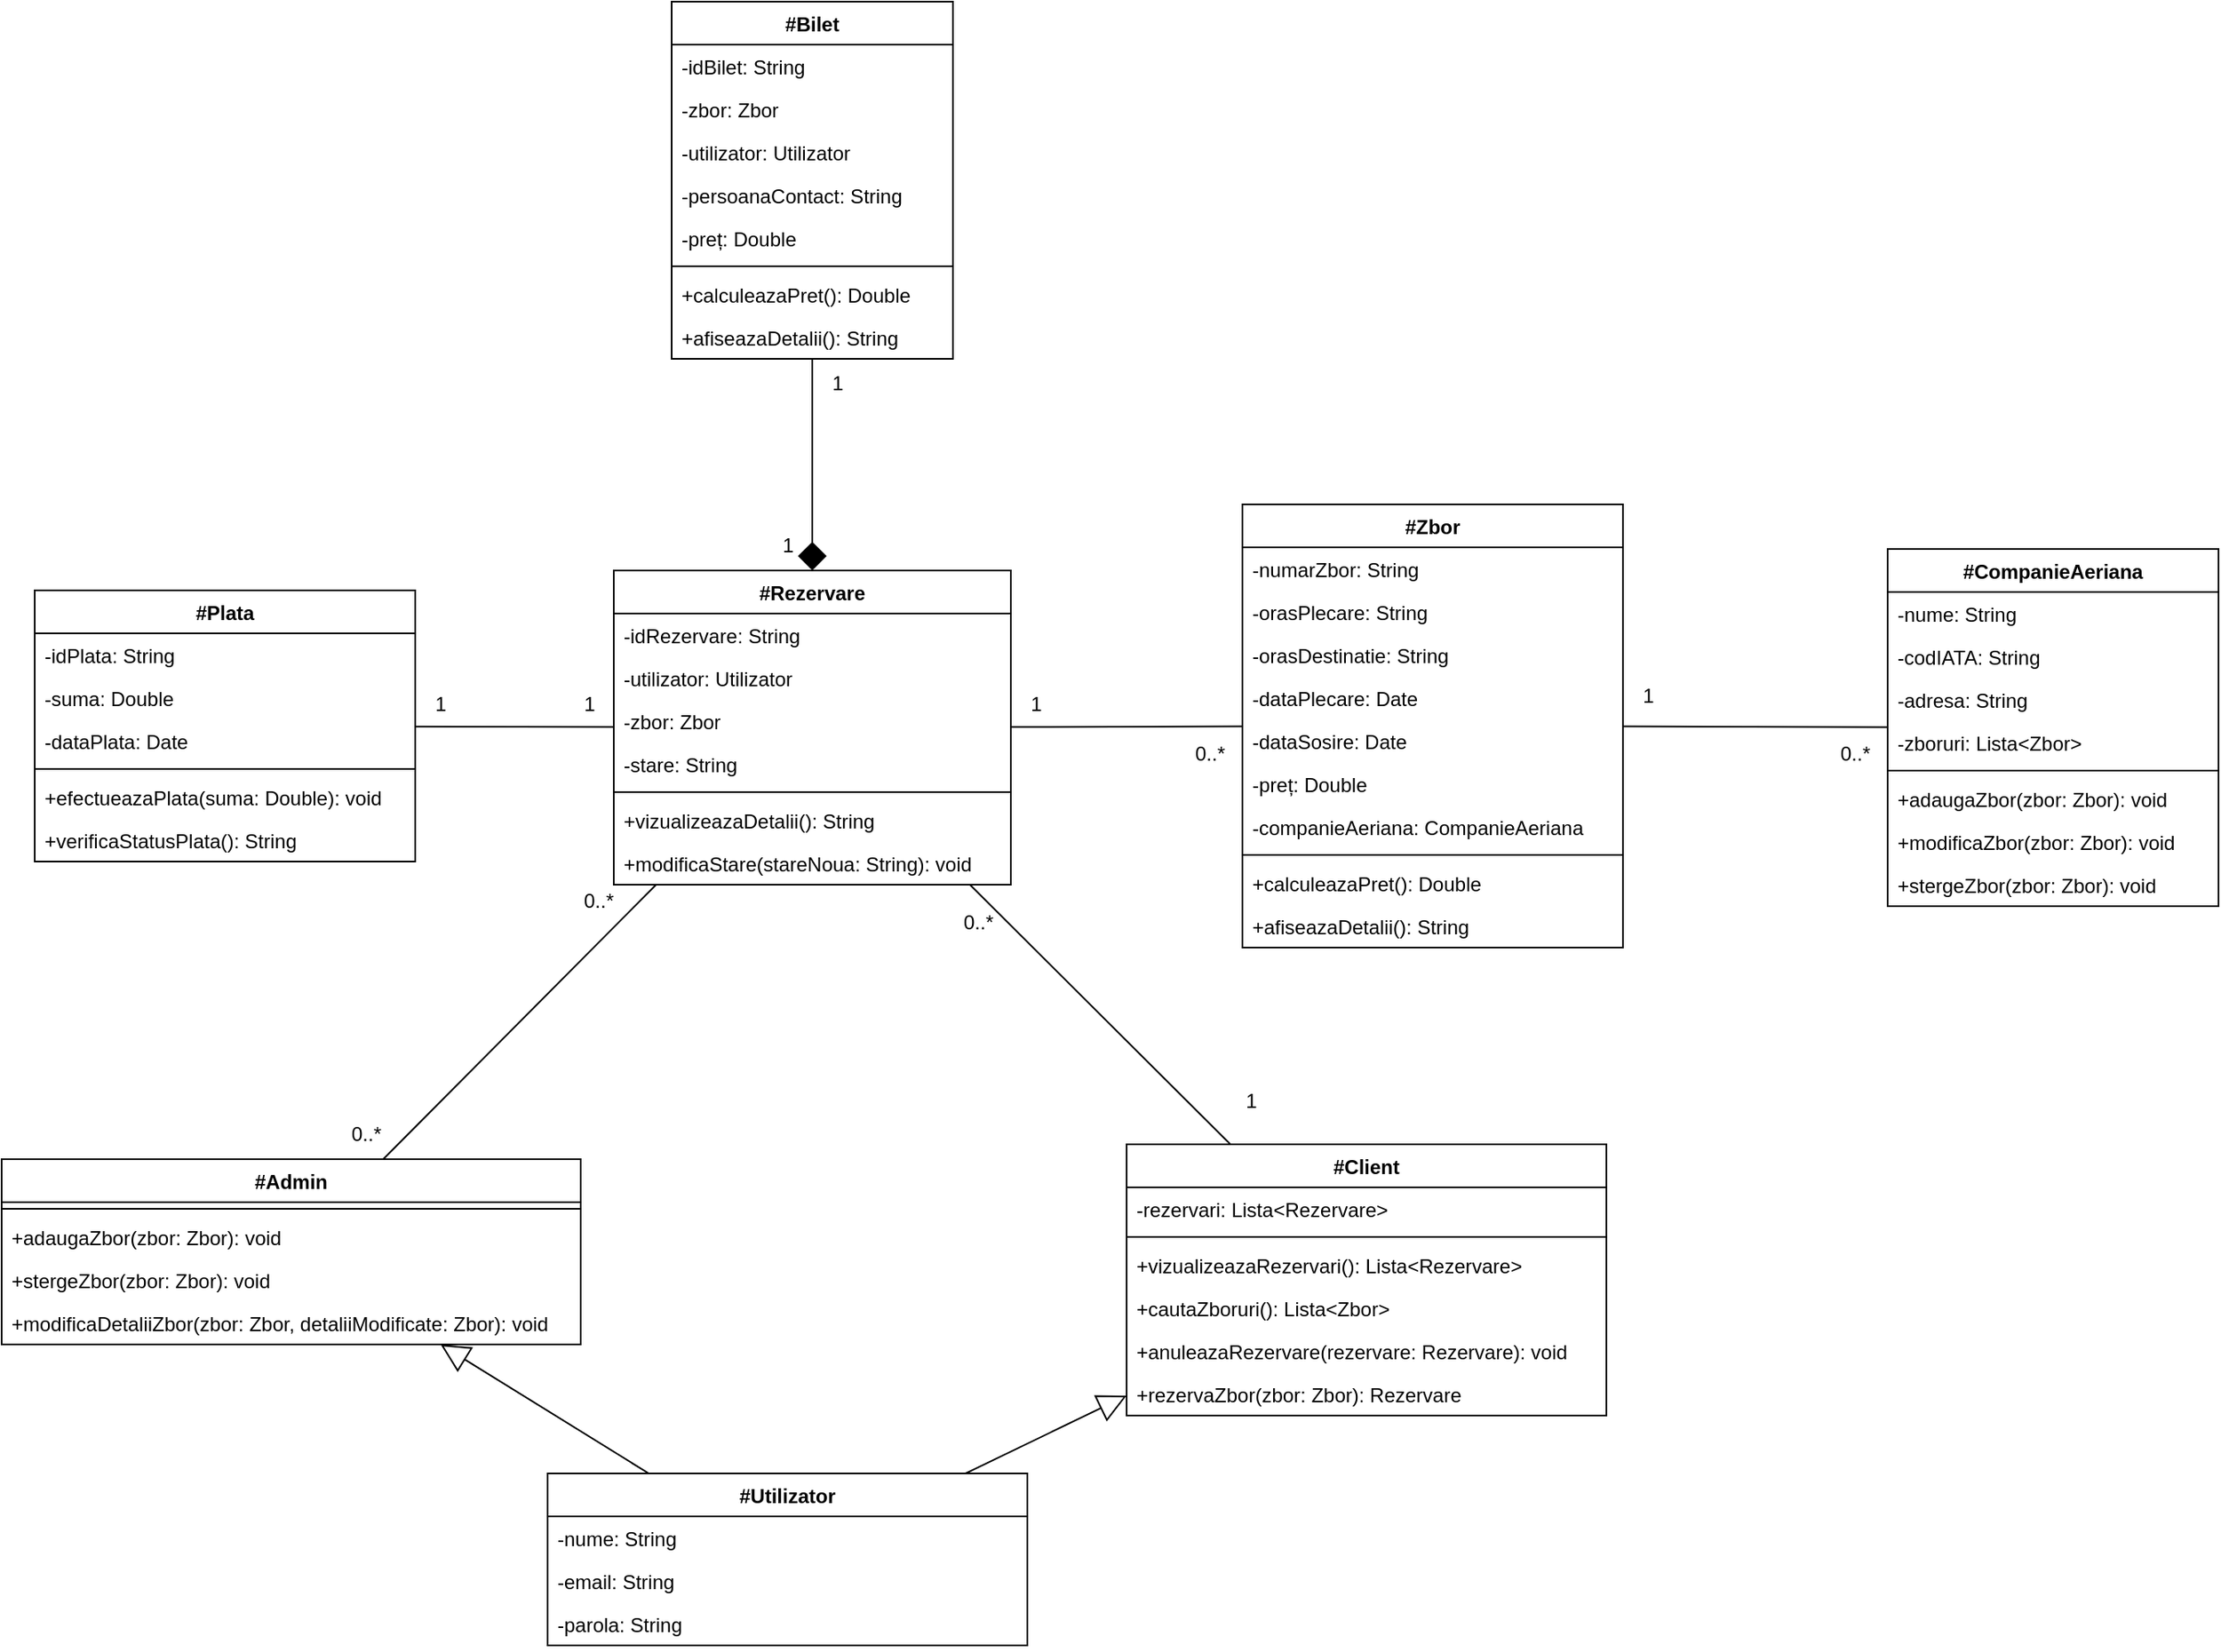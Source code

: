 <mxfile>
    <diagram id="0ODdejSlGo2WSzN84_o3" name="CLASE">
        <mxGraphModel dx="877" dy="672" grid="1" gridSize="10" guides="1" tooltips="1" connect="1" arrows="1" fold="1" page="1" pageScale="1" pageWidth="850" pageHeight="1100" math="0" shadow="0">
            <root>
                <mxCell id="0"/>
                <mxCell id="1" parent="0"/>
                <mxCell id="81" style="edgeStyle=none;html=1;endArrow=none;endFill=0;arcSize=20;enumerate=0;comic=0;strokeWidth=1;" parent="1" source="101" target="52" edge="1">
                    <mxGeometry relative="1" as="geometry"/>
                </mxCell>
                <mxCell id="2" value="#Utilizator" style="swimlane;fontStyle=1;childLayout=stackLayout;horizontal=1;startSize=26;horizontalStack=0;resizeParent=1;resizeParentMax=0;resizeLast=0;collapsible=1;marginBottom=0;fillColor=light-dark(#FFFFFF,#336600);" parent="1" vertex="1">
                    <mxGeometry x="350" y="910" width="290" height="104" as="geometry"/>
                </mxCell>
                <mxCell id="3" value="-nume: String" style="text;strokeColor=none;fillColor=none;align=left;verticalAlign=top;spacingLeft=4;spacingRight=4;overflow=hidden;rotatable=0;points=[[0,0.5],[1,0.5]];portConstraint=eastwest;" parent="2" vertex="1">
                    <mxGeometry y="26" width="290" height="26" as="geometry"/>
                </mxCell>
                <mxCell id="4" value="-email: String" style="text;strokeColor=none;fillColor=none;align=left;verticalAlign=top;spacingLeft=4;spacingRight=4;overflow=hidden;rotatable=0;points=[[0,0.5],[1,0.5]];portConstraint=eastwest;" parent="2" vertex="1">
                    <mxGeometry y="52" width="290" height="26" as="geometry"/>
                </mxCell>
                <mxCell id="5" value="-parola: String" style="text;strokeColor=none;fillColor=none;align=left;verticalAlign=top;spacingLeft=4;spacingRight=4;overflow=hidden;rotatable=0;points=[[0,0.5],[1,0.5]];portConstraint=eastwest;" parent="2" vertex="1">
                    <mxGeometry y="78" width="290" height="26" as="geometry"/>
                </mxCell>
                <mxCell id="75" style="edgeStyle=none;html=1;endSize=10;endArrow=none;endFill=0;" parent="1" source="11" target="52" edge="1">
                    <mxGeometry relative="1" as="geometry"/>
                </mxCell>
                <mxCell id="11" value="#Admin" style="swimlane;fontStyle=1;childLayout=stackLayout;horizontal=1;startSize=26;horizontalStack=0;resizeParent=1;resizeParentMax=0;resizeLast=0;collapsible=1;marginBottom=0;fillColor=light-dark(#FFFFFF,#33FF33);" parent="1" vertex="1">
                    <mxGeometry x="20" y="720" width="350" height="112" as="geometry"/>
                </mxCell>
                <mxCell id="12" value="" style="line;strokeWidth=1;fillColor=none;align=left;verticalAlign=middle;spacingTop=-1;spacingLeft=3;spacingRight=3;rotatable=0;labelPosition=right;points=[];portConstraint=eastwest;" parent="11" vertex="1">
                    <mxGeometry y="26" width="350" height="8" as="geometry"/>
                </mxCell>
                <mxCell id="13" value="+adaugaZbor(zbor: Zbor): void" style="text;strokeColor=none;fillColor=none;align=left;verticalAlign=top;spacingLeft=4;spacingRight=4;overflow=hidden;rotatable=0;points=[[0,0.5],[1,0.5]];portConstraint=eastwest;" parent="11" vertex="1">
                    <mxGeometry y="34" width="350" height="26" as="geometry"/>
                </mxCell>
                <mxCell id="14" value="+stergeZbor(zbor: Zbor): void" style="text;strokeColor=none;fillColor=none;align=left;verticalAlign=top;spacingLeft=4;spacingRight=4;overflow=hidden;rotatable=0;points=[[0,0.5],[1,0.5]];portConstraint=eastwest;" parent="11" vertex="1">
                    <mxGeometry y="60" width="350" height="26" as="geometry"/>
                </mxCell>
                <mxCell id="15" value="+modificaDetaliiZbor(zbor: Zbor, detaliiModificate: Zbor): void" style="text;strokeColor=none;fillColor=none;align=left;verticalAlign=top;spacingLeft=4;spacingRight=4;overflow=hidden;rotatable=0;points=[[0,0.5],[1,0.5]];portConstraint=eastwest;" parent="11" vertex="1">
                    <mxGeometry y="86" width="350" height="26" as="geometry"/>
                </mxCell>
                <mxCell id="16" value="#Plata" style="swimlane;fontStyle=1;childLayout=stackLayout;horizontal=1;startSize=26;horizontalStack=0;resizeParent=1;resizeParentMax=0;resizeLast=0;collapsible=1;marginBottom=0;fillColor=light-dark(#FFFFFF,#660033);" parent="1" vertex="1">
                    <mxGeometry x="40" y="376" width="230" height="164" as="geometry"/>
                </mxCell>
                <mxCell id="17" value="-idPlata: String" style="text;strokeColor=none;fillColor=none;align=left;verticalAlign=top;spacingLeft=4;spacingRight=4;overflow=hidden;rotatable=0;points=[[0,0.5],[1,0.5]];portConstraint=eastwest;" parent="16" vertex="1">
                    <mxGeometry y="26" width="230" height="26" as="geometry"/>
                </mxCell>
                <mxCell id="18" value="-suma: Double" style="text;strokeColor=none;fillColor=none;align=left;verticalAlign=top;spacingLeft=4;spacingRight=4;overflow=hidden;rotatable=0;points=[[0,0.5],[1,0.5]];portConstraint=eastwest;" parent="16" vertex="1">
                    <mxGeometry y="52" width="230" height="26" as="geometry"/>
                </mxCell>
                <mxCell id="19" value="-dataPlata: Date" style="text;strokeColor=none;fillColor=none;align=left;verticalAlign=top;spacingLeft=4;spacingRight=4;overflow=hidden;rotatable=0;points=[[0,0.5],[1,0.5]];portConstraint=eastwest;" parent="16" vertex="1">
                    <mxGeometry y="78" width="230" height="26" as="geometry"/>
                </mxCell>
                <mxCell id="20" value="" style="line;strokeWidth=1;fillColor=none;align=left;verticalAlign=middle;spacingTop=-1;spacingLeft=3;spacingRight=3;rotatable=0;labelPosition=right;points=[];portConstraint=eastwest;" parent="16" vertex="1">
                    <mxGeometry y="104" width="230" height="8" as="geometry"/>
                </mxCell>
                <mxCell id="21" value="+efectueazaPlata(suma: Double): void" style="text;strokeColor=none;fillColor=none;align=left;verticalAlign=top;spacingLeft=4;spacingRight=4;overflow=hidden;rotatable=0;points=[[0,0.5],[1,0.5]];portConstraint=eastwest;" parent="16" vertex="1">
                    <mxGeometry y="112" width="230" height="26" as="geometry"/>
                </mxCell>
                <mxCell id="22" value="+verificaStatusPlata(): String" style="text;strokeColor=none;fillColor=none;align=left;verticalAlign=top;spacingLeft=4;spacingRight=4;overflow=hidden;rotatable=0;points=[[0,0.5],[1,0.5]];portConstraint=eastwest;" parent="16" vertex="1">
                    <mxGeometry y="138" width="230" height="26" as="geometry"/>
                </mxCell>
                <mxCell id="23" value="#Bilet" style="swimlane;fontStyle=1;childLayout=stackLayout;horizontal=1;startSize=26;horizontalStack=0;resizeParent=1;resizeParentMax=0;resizeLast=0;collapsible=1;marginBottom=0;fillColor=light-dark(#FFFFFF,#7F00FF);" parent="1" vertex="1">
                    <mxGeometry x="425" y="20" width="170" height="216" as="geometry"/>
                </mxCell>
                <mxCell id="24" value="-idBilet: String" style="text;strokeColor=none;fillColor=none;align=left;verticalAlign=top;spacingLeft=4;spacingRight=4;overflow=hidden;rotatable=0;points=[[0,0.5],[1,0.5]];portConstraint=eastwest;" parent="23" vertex="1">
                    <mxGeometry y="26" width="170" height="26" as="geometry"/>
                </mxCell>
                <mxCell id="25" value="-zbor: Zbor" style="text;strokeColor=none;fillColor=none;align=left;verticalAlign=top;spacingLeft=4;spacingRight=4;overflow=hidden;rotatable=0;points=[[0,0.5],[1,0.5]];portConstraint=eastwest;" parent="23" vertex="1">
                    <mxGeometry y="52" width="170" height="26" as="geometry"/>
                </mxCell>
                <mxCell id="26" value="-utilizator: Utilizator" style="text;strokeColor=none;fillColor=none;align=left;verticalAlign=top;spacingLeft=4;spacingRight=4;overflow=hidden;rotatable=0;points=[[0,0.5],[1,0.5]];portConstraint=eastwest;" parent="23" vertex="1">
                    <mxGeometry y="78" width="170" height="26" as="geometry"/>
                </mxCell>
                <mxCell id="27" value="-persoanaContact: String" style="text;strokeColor=none;fillColor=none;align=left;verticalAlign=top;spacingLeft=4;spacingRight=4;overflow=hidden;rotatable=0;points=[[0,0.5],[1,0.5]];portConstraint=eastwest;" parent="23" vertex="1">
                    <mxGeometry y="104" width="170" height="26" as="geometry"/>
                </mxCell>
                <mxCell id="28" value="-preț: Double" style="text;strokeColor=none;fillColor=none;align=left;verticalAlign=top;spacingLeft=4;spacingRight=4;overflow=hidden;rotatable=0;points=[[0,0.5],[1,0.5]];portConstraint=eastwest;" parent="23" vertex="1">
                    <mxGeometry y="130" width="170" height="26" as="geometry"/>
                </mxCell>
                <mxCell id="29" value="" style="line;strokeWidth=1;fillColor=none;align=left;verticalAlign=middle;spacingTop=-1;spacingLeft=3;spacingRight=3;rotatable=0;labelPosition=right;points=[];portConstraint=eastwest;" parent="23" vertex="1">
                    <mxGeometry y="156" width="170" height="8" as="geometry"/>
                </mxCell>
                <mxCell id="30" value="+calculeazaPret(): Double" style="text;strokeColor=none;fillColor=none;align=left;verticalAlign=top;spacingLeft=4;spacingRight=4;overflow=hidden;rotatable=0;points=[[0,0.5],[1,0.5]];portConstraint=eastwest;" parent="23" vertex="1">
                    <mxGeometry y="164" width="170" height="26" as="geometry"/>
                </mxCell>
                <mxCell id="31" value="+afiseazaDetalii(): String" style="text;strokeColor=none;fillColor=none;align=left;verticalAlign=top;spacingLeft=4;spacingRight=4;overflow=hidden;rotatable=0;points=[[0,0.5],[1,0.5]];portConstraint=eastwest;" parent="23" vertex="1">
                    <mxGeometry y="190" width="170" height="26" as="geometry"/>
                </mxCell>
                <mxCell id="32" value="#CompanieAeriana" style="swimlane;fontStyle=1;childLayout=stackLayout;horizontal=1;startSize=26;horizontalStack=0;resizeParent=1;resizeParentMax=0;resizeLast=0;collapsible=1;marginBottom=0;fillColor=light-dark(#FFFFFF,#000099);" parent="1" vertex="1">
                    <mxGeometry x="1160" y="351" width="200" height="216" as="geometry"/>
                </mxCell>
                <mxCell id="33" value="-nume: String" style="text;strokeColor=none;fillColor=none;align=left;verticalAlign=top;spacingLeft=4;spacingRight=4;overflow=hidden;rotatable=0;points=[[0,0.5],[1,0.5]];portConstraint=eastwest;" parent="32" vertex="1">
                    <mxGeometry y="26" width="200" height="26" as="geometry"/>
                </mxCell>
                <mxCell id="34" value="-codIATA: String" style="text;strokeColor=none;fillColor=none;align=left;verticalAlign=top;spacingLeft=4;spacingRight=4;overflow=hidden;rotatable=0;points=[[0,0.5],[1,0.5]];portConstraint=eastwest;" parent="32" vertex="1">
                    <mxGeometry y="52" width="200" height="26" as="geometry"/>
                </mxCell>
                <mxCell id="35" value="-adresa: String" style="text;strokeColor=none;fillColor=none;align=left;verticalAlign=top;spacingLeft=4;spacingRight=4;overflow=hidden;rotatable=0;points=[[0,0.5],[1,0.5]];portConstraint=eastwest;" parent="32" vertex="1">
                    <mxGeometry y="78" width="200" height="26" as="geometry"/>
                </mxCell>
                <mxCell id="36" value="-zboruri: Lista&lt;Zbor&gt;" style="text;strokeColor=none;fillColor=none;align=left;verticalAlign=top;spacingLeft=4;spacingRight=4;overflow=hidden;rotatable=0;points=[[0,0.5],[1,0.5]];portConstraint=eastwest;" parent="32" vertex="1">
                    <mxGeometry y="104" width="200" height="26" as="geometry"/>
                </mxCell>
                <mxCell id="37" value="" style="line;strokeWidth=1;fillColor=none;align=left;verticalAlign=middle;spacingTop=-1;spacingLeft=3;spacingRight=3;rotatable=0;labelPosition=right;points=[];portConstraint=eastwest;" parent="32" vertex="1">
                    <mxGeometry y="130" width="200" height="8" as="geometry"/>
                </mxCell>
                <mxCell id="38" value="+adaugaZbor(zbor: Zbor): void" style="text;strokeColor=none;fillColor=none;align=left;verticalAlign=top;spacingLeft=4;spacingRight=4;overflow=hidden;rotatable=0;points=[[0,0.5],[1,0.5]];portConstraint=eastwest;" parent="32" vertex="1">
                    <mxGeometry y="138" width="200" height="26" as="geometry"/>
                </mxCell>
                <mxCell id="39" value="+modificaZbor(zbor: Zbor): void" style="text;strokeColor=none;fillColor=none;align=left;verticalAlign=top;spacingLeft=4;spacingRight=4;overflow=hidden;rotatable=0;points=[[0,0.5],[1,0.5]];portConstraint=eastwest;" parent="32" vertex="1">
                    <mxGeometry y="164" width="200" height="26" as="geometry"/>
                </mxCell>
                <mxCell id="40" value="+stergeZbor(zbor: Zbor): void" style="text;strokeColor=none;fillColor=none;align=left;verticalAlign=top;spacingLeft=4;spacingRight=4;overflow=hidden;rotatable=0;points=[[0,0.5],[1,0.5]];portConstraint=eastwest;" parent="32" vertex="1">
                    <mxGeometry y="190" width="200" height="26" as="geometry"/>
                </mxCell>
                <mxCell id="78" style="edgeStyle=none;html=1;endSize=10;endArrow=none;endFill=0;" parent="1" source="41" target="32" edge="1">
                    <mxGeometry relative="1" as="geometry"/>
                </mxCell>
                <mxCell id="41" value="#Zbor" style="swimlane;fontStyle=1;childLayout=stackLayout;horizontal=1;startSize=26;horizontalStack=0;resizeParent=1;resizeParentMax=0;resizeLast=0;collapsible=1;marginBottom=0;fillColor=light-dark(#FFFFFF,#003333);" parent="1" vertex="1">
                    <mxGeometry x="770" y="324" width="230" height="268" as="geometry"/>
                </mxCell>
                <mxCell id="42" value="-numarZbor: String" style="text;strokeColor=none;fillColor=none;align=left;verticalAlign=top;spacingLeft=4;spacingRight=4;overflow=hidden;rotatable=0;points=[[0,0.5],[1,0.5]];portConstraint=eastwest;" parent="41" vertex="1">
                    <mxGeometry y="26" width="230" height="26" as="geometry"/>
                </mxCell>
                <mxCell id="43" value="-orasPlecare: String" style="text;strokeColor=none;fillColor=none;align=left;verticalAlign=top;spacingLeft=4;spacingRight=4;overflow=hidden;rotatable=0;points=[[0,0.5],[1,0.5]];portConstraint=eastwest;" parent="41" vertex="1">
                    <mxGeometry y="52" width="230" height="26" as="geometry"/>
                </mxCell>
                <mxCell id="44" value="-orasDestinatie: String" style="text;strokeColor=none;fillColor=none;align=left;verticalAlign=top;spacingLeft=4;spacingRight=4;overflow=hidden;rotatable=0;points=[[0,0.5],[1,0.5]];portConstraint=eastwest;" parent="41" vertex="1">
                    <mxGeometry y="78" width="230" height="26" as="geometry"/>
                </mxCell>
                <mxCell id="45" value="-dataPlecare: Date" style="text;strokeColor=none;fillColor=none;align=left;verticalAlign=top;spacingLeft=4;spacingRight=4;overflow=hidden;rotatable=0;points=[[0,0.5],[1,0.5]];portConstraint=eastwest;" parent="41" vertex="1">
                    <mxGeometry y="104" width="230" height="26" as="geometry"/>
                </mxCell>
                <mxCell id="46" value="-dataSosire: Date" style="text;strokeColor=none;fillColor=none;align=left;verticalAlign=top;spacingLeft=4;spacingRight=4;overflow=hidden;rotatable=0;points=[[0,0.5],[1,0.5]];portConstraint=eastwest;" parent="41" vertex="1">
                    <mxGeometry y="130" width="230" height="26" as="geometry"/>
                </mxCell>
                <mxCell id="47" value="-preț: Double" style="text;strokeColor=none;fillColor=none;align=left;verticalAlign=top;spacingLeft=4;spacingRight=4;overflow=hidden;rotatable=0;points=[[0,0.5],[1,0.5]];portConstraint=eastwest;" parent="41" vertex="1">
                    <mxGeometry y="156" width="230" height="26" as="geometry"/>
                </mxCell>
                <mxCell id="48" value="-companieAeriana: CompanieAeriana" style="text;strokeColor=none;fillColor=none;align=left;verticalAlign=top;spacingLeft=4;spacingRight=4;overflow=hidden;rotatable=0;points=[[0,0.5],[1,0.5]];portConstraint=eastwest;" parent="41" vertex="1">
                    <mxGeometry y="182" width="230" height="26" as="geometry"/>
                </mxCell>
                <mxCell id="49" value="" style="line;strokeWidth=1;fillColor=none;align=left;verticalAlign=middle;spacingTop=-1;spacingLeft=3;spacingRight=3;rotatable=0;labelPosition=right;points=[];portConstraint=eastwest;" parent="41" vertex="1">
                    <mxGeometry y="208" width="230" height="8" as="geometry"/>
                </mxCell>
                <mxCell id="50" value="+calculeazaPret(): Double" style="text;strokeColor=none;fillColor=none;align=left;verticalAlign=top;spacingLeft=4;spacingRight=4;overflow=hidden;rotatable=0;points=[[0,0.5],[1,0.5]];portConstraint=eastwest;" parent="41" vertex="1">
                    <mxGeometry y="216" width="230" height="26" as="geometry"/>
                </mxCell>
                <mxCell id="51" value="+afiseazaDetalii(): String" style="text;strokeColor=none;fillColor=none;align=left;verticalAlign=top;spacingLeft=4;spacingRight=4;overflow=hidden;rotatable=0;points=[[0,0.5],[1,0.5]];portConstraint=eastwest;" parent="41" vertex="1">
                    <mxGeometry y="242" width="230" height="26" as="geometry"/>
                </mxCell>
                <mxCell id="77" style="edgeStyle=none;html=1;verticalAlign=top;endSize=10;endArrow=none;endFill=0;" parent="1" source="52" target="16" edge="1">
                    <mxGeometry relative="1" as="geometry"/>
                </mxCell>
                <mxCell id="83" style="edgeStyle=none;html=1;endSize=10;endArrow=none;endFill=0;" parent="1" source="52" target="41" edge="1">
                    <mxGeometry relative="1" as="geometry"/>
                </mxCell>
                <mxCell id="85" style="edgeStyle=none;html=1;startArrow=diamond;startFill=1;startSize=15;endSize=12;endArrow=none;endFill=0;" parent="1" source="52" target="23" edge="1">
                    <mxGeometry relative="1" as="geometry"/>
                </mxCell>
                <mxCell id="52" value="#Rezervare" style="swimlane;fontStyle=1;childLayout=stackLayout;horizontal=1;startSize=26;horizontalStack=0;resizeParent=1;resizeParentMax=0;resizeLast=0;collapsible=1;marginBottom=0;fillColor=light-dark(#FFFFFF,#660000);" parent="1" vertex="1">
                    <mxGeometry x="390" y="364" width="240" height="190" as="geometry"/>
                </mxCell>
                <mxCell id="53" value="-idRezervare: String" style="text;strokeColor=none;fillColor=none;align=left;verticalAlign=top;spacingLeft=4;spacingRight=4;overflow=hidden;rotatable=0;points=[[0,0.5],[1,0.5]];portConstraint=eastwest;" parent="52" vertex="1">
                    <mxGeometry y="26" width="240" height="26" as="geometry"/>
                </mxCell>
                <mxCell id="54" value="-utilizator: Utilizator" style="text;strokeColor=none;fillColor=none;align=left;verticalAlign=top;spacingLeft=4;spacingRight=4;overflow=hidden;rotatable=0;points=[[0,0.5],[1,0.5]];portConstraint=eastwest;" parent="52" vertex="1">
                    <mxGeometry y="52" width="240" height="26" as="geometry"/>
                </mxCell>
                <mxCell id="55" value="-zbor: Zbor" style="text;strokeColor=none;fillColor=none;align=left;verticalAlign=top;spacingLeft=4;spacingRight=4;overflow=hidden;rotatable=0;points=[[0,0.5],[1,0.5]];portConstraint=eastwest;" parent="52" vertex="1">
                    <mxGeometry y="78" width="240" height="26" as="geometry"/>
                </mxCell>
                <mxCell id="56" value="-stare: String" style="text;strokeColor=none;fillColor=none;align=left;verticalAlign=top;spacingLeft=4;spacingRight=4;overflow=hidden;rotatable=0;points=[[0,0.5],[1,0.5]];portConstraint=eastwest;" parent="52" vertex="1">
                    <mxGeometry y="104" width="240" height="26" as="geometry"/>
                </mxCell>
                <mxCell id="57" value="" style="line;strokeWidth=1;fillColor=none;align=left;verticalAlign=middle;spacingTop=-1;spacingLeft=3;spacingRight=3;rotatable=0;labelPosition=right;points=[];portConstraint=eastwest;" parent="52" vertex="1">
                    <mxGeometry y="130" width="240" height="8" as="geometry"/>
                </mxCell>
                <mxCell id="58" value="+vizualizeazaDetalii(): String" style="text;strokeColor=none;fillColor=none;align=left;verticalAlign=top;spacingLeft=4;spacingRight=4;overflow=hidden;rotatable=0;points=[[0,0.5],[1,0.5]];portConstraint=eastwest;" parent="52" vertex="1">
                    <mxGeometry y="138" width="240" height="26" as="geometry"/>
                </mxCell>
                <mxCell id="59" value="+modificaStare(stareNoua: String): void" style="text;strokeColor=none;fillColor=none;align=left;verticalAlign=top;spacingLeft=4;spacingRight=4;overflow=hidden;rotatable=0;points=[[0,0.5],[1,0.5]];portConstraint=eastwest;" parent="52" vertex="1">
                    <mxGeometry y="164" width="240" height="26" as="geometry"/>
                </mxCell>
                <mxCell id="80" style="edgeStyle=none;html=1;endArrow=none;endFill=0;endSize=15;startArrow=block;startFill=0;startSize=15;" parent="1" source="11" target="2" edge="1">
                    <mxGeometry relative="1" as="geometry"/>
                </mxCell>
                <mxCell id="87" value="1" style="text;html=1;align=center;verticalAlign=middle;resizable=0;points=[];autosize=1;strokeColor=none;fillColor=none;" parent="1" vertex="1">
                    <mxGeometry x="760" y="670" width="30" height="30" as="geometry"/>
                </mxCell>
                <mxCell id="88" value="0..*" style="text;html=1;align=center;verticalAlign=middle;resizable=0;points=[];autosize=1;strokeColor=none;fillColor=none;" parent="1" vertex="1">
                    <mxGeometry x="590" y="562" width="40" height="30" as="geometry"/>
                </mxCell>
                <mxCell id="90" value="1" style="text;html=1;align=center;verticalAlign=middle;resizable=0;points=[];autosize=1;strokeColor=none;fillColor=none;" parent="1" vertex="1">
                    <mxGeometry x="510" y="236" width="30" height="30" as="geometry"/>
                </mxCell>
                <mxCell id="91" value="1" style="text;html=1;align=center;verticalAlign=middle;resizable=0;points=[];autosize=1;strokeColor=none;fillColor=none;" parent="1" vertex="1">
                    <mxGeometry x="480" y="334" width="30" height="30" as="geometry"/>
                </mxCell>
                <mxCell id="92" value="1" style="text;html=1;align=center;verticalAlign=middle;resizable=0;points=[];autosize=1;strokeColor=none;fillColor=none;" parent="1" vertex="1">
                    <mxGeometry x="1000" y="425" width="30" height="30" as="geometry"/>
                </mxCell>
                <mxCell id="93" value="0..*" style="text;html=1;align=center;verticalAlign=middle;resizable=0;points=[];autosize=1;strokeColor=none;fillColor=none;" parent="1" vertex="1">
                    <mxGeometry x="1120" y="460" width="40" height="30" as="geometry"/>
                </mxCell>
                <mxCell id="94" value="0..*" style="text;html=1;align=center;verticalAlign=middle;resizable=0;points=[];autosize=1;strokeColor=none;fillColor=none;" parent="1" vertex="1">
                    <mxGeometry x="730" y="460" width="40" height="30" as="geometry"/>
                </mxCell>
                <mxCell id="95" value="1" style="text;html=1;align=center;verticalAlign=middle;resizable=0;points=[];autosize=1;strokeColor=none;fillColor=none;" parent="1" vertex="1">
                    <mxGeometry x="630" y="430" width="30" height="30" as="geometry"/>
                </mxCell>
                <mxCell id="96" value="1" style="text;html=1;align=center;verticalAlign=middle;resizable=0;points=[];autosize=1;strokeColor=none;fillColor=none;" parent="1" vertex="1">
                    <mxGeometry x="360" y="430" width="30" height="30" as="geometry"/>
                </mxCell>
                <mxCell id="97" value="1" style="text;html=1;align=center;verticalAlign=middle;resizable=0;points=[];autosize=1;strokeColor=none;fillColor=none;" parent="1" vertex="1">
                    <mxGeometry x="270" y="430" width="30" height="30" as="geometry"/>
                </mxCell>
                <mxCell id="98" value="0..*" style="text;html=1;align=center;verticalAlign=middle;resizable=0;points=[];autosize=1;strokeColor=none;fillColor=none;" parent="1" vertex="1">
                    <mxGeometry x="220" y="690" width="40" height="30" as="geometry"/>
                </mxCell>
                <mxCell id="100" value="0..*" style="text;whiteSpace=wrap;" parent="1" vertex="1">
                    <mxGeometry x="370" y="550" width="30" height="30" as="geometry"/>
                </mxCell>
                <mxCell id="101" value="#Client" style="swimlane;fontStyle=1;childLayout=stackLayout;horizontal=1;startSize=26;horizontalStack=0;resizeParent=1;resizeParentMax=0;resizeLast=0;collapsible=1;marginBottom=0;fillColor=light-dark(#FFFFFF,#333300);" parent="1" vertex="1">
                    <mxGeometry x="700" y="711" width="290" height="164" as="geometry"/>
                </mxCell>
                <mxCell id="9BTXPU_go-Mu5WC8gin9-106" value="-rezervari: Lista&lt;Rezervare&gt;" style="text;strokeColor=none;fillColor=none;align=left;verticalAlign=top;spacingLeft=4;spacingRight=4;overflow=hidden;rotatable=0;points=[[0,0.5],[1,0.5]];portConstraint=eastwest;" parent="101" vertex="1">
                    <mxGeometry y="26" width="290" height="26" as="geometry"/>
                </mxCell>
                <mxCell id="6" value="" style="line;strokeWidth=1;fillColor=none;align=left;verticalAlign=middle;spacingTop=-1;spacingLeft=3;spacingRight=3;rotatable=0;labelPosition=right;points=[];portConstraint=eastwest;" parent="101" vertex="1">
                    <mxGeometry y="52" width="290" height="8" as="geometry"/>
                </mxCell>
                <mxCell id="10" value="+vizualizeazaRezervari(): Lista&lt;Rezervare&gt;" style="text;strokeColor=none;fillColor=none;align=left;verticalAlign=top;spacingLeft=4;spacingRight=4;overflow=hidden;rotatable=0;points=[[0,0.5],[1,0.5]];portConstraint=eastwest;" parent="101" vertex="1">
                    <mxGeometry y="60" width="290" height="26" as="geometry"/>
                </mxCell>
                <mxCell id="7" value="+cautaZboruri(): Lista&lt;Zbor&gt;" style="text;strokeColor=none;fillColor=none;align=left;verticalAlign=top;spacingLeft=4;spacingRight=4;overflow=hidden;rotatable=0;points=[[0,0.5],[1,0.5]];portConstraint=eastwest;" parent="101" vertex="1">
                    <mxGeometry y="86" width="290" height="26" as="geometry"/>
                </mxCell>
                <mxCell id="9" value="+anuleazaRezervare(rezervare: Rezervare): void" style="text;strokeColor=none;fillColor=none;align=left;verticalAlign=top;spacingLeft=4;spacingRight=4;overflow=hidden;rotatable=0;points=[[0,0.5],[1,0.5]];portConstraint=eastwest;" parent="101" vertex="1">
                    <mxGeometry y="112" width="290" height="26" as="geometry"/>
                </mxCell>
                <mxCell id="8" value="+rezervaZbor(zbor: Zbor): Rezervare" style="text;strokeColor=none;fillColor=none;align=left;verticalAlign=top;spacingLeft=4;spacingRight=4;overflow=hidden;rotatable=0;points=[[0,0.5],[1,0.5]];portConstraint=eastwest;" parent="101" vertex="1">
                    <mxGeometry y="138" width="290" height="26" as="geometry"/>
                </mxCell>
                <mxCell id="106" style="edgeStyle=none;html=1;endArrow=none;endFill=0;endSize=15;startArrow=block;startFill=0;startSize=15;" parent="1" source="101" target="2" edge="1">
                    <mxGeometry relative="1" as="geometry">
                        <mxPoint x="463" y="812" as="sourcePoint"/>
                        <mxPoint x="610" y="910" as="targetPoint"/>
                    </mxGeometry>
                </mxCell>
            </root>
        </mxGraphModel>
    </diagram>
    <diagram id="IdIuxotlY2T8KZnuUMKz" name="Utilizare">
        <mxGraphModel dx="1073" dy="1179" grid="1" gridSize="10" guides="1" tooltips="1" connect="1" arrows="1" fold="1" page="1" pageScale="1" pageWidth="850" pageHeight="1100" math="0" shadow="0">
            <root>
                <mxCell id="0"/>
                <mxCell id="1" parent="0"/>
                <mxCell id="dA-Li2WtgsQSgsVjYP3I-68" value="" style="rounded=1;whiteSpace=wrap;html=1;" vertex="1" parent="1">
                    <mxGeometry x="170" y="20" width="510" height="860" as="geometry"/>
                </mxCell>
                <mxCell id="dA-Li2WtgsQSgsVjYP3I-4" style="edgeStyle=none;html=1;endArrow=none;endFill=0;" edge="1" parent="1" source="az9j5GkuP7k_1pG20-g7-1" target="dA-Li2WtgsQSgsVjYP3I-2">
                    <mxGeometry relative="1" as="geometry"/>
                </mxCell>
                <mxCell id="dA-Li2WtgsQSgsVjYP3I-32" style="edgeStyle=none;html=1;endArrow=none;endFill=0;" edge="1" parent="1" source="az9j5GkuP7k_1pG20-g7-1" target="dA-Li2WtgsQSgsVjYP3I-6">
                    <mxGeometry relative="1" as="geometry"/>
                </mxCell>
                <mxCell id="dA-Li2WtgsQSgsVjYP3I-33" style="edgeStyle=none;html=1;endArrow=none;endFill=0;" edge="1" parent="1" source="az9j5GkuP7k_1pG20-g7-1" target="dA-Li2WtgsQSgsVjYP3I-7">
                    <mxGeometry relative="1" as="geometry"/>
                </mxCell>
                <mxCell id="dA-Li2WtgsQSgsVjYP3I-34" style="edgeStyle=none;html=1;endArrow=none;endFill=0;" edge="1" parent="1" source="az9j5GkuP7k_1pG20-g7-1" target="dA-Li2WtgsQSgsVjYP3I-8">
                    <mxGeometry relative="1" as="geometry"/>
                </mxCell>
                <mxCell id="az9j5GkuP7k_1pG20-g7-1" value="Client" style="shape=umlActor;verticalLabelPosition=top;verticalAlign=bottom;html=1;outlineConnect=0;labelPosition=center;align=center;" vertex="1" parent="1">
                    <mxGeometry x="80" y="320" width="30" height="60" as="geometry"/>
                </mxCell>
                <mxCell id="dA-Li2WtgsQSgsVjYP3I-40" style="edgeStyle=none;html=1;endArrow=none;endFill=0;" edge="1" parent="1" source="az9j5GkuP7k_1pG20-g7-2" target="dA-Li2WtgsQSgsVjYP3I-9">
                    <mxGeometry relative="1" as="geometry"/>
                </mxCell>
                <mxCell id="dA-Li2WtgsQSgsVjYP3I-41" style="edgeStyle=none;html=1;endArrow=none;endFill=0;" edge="1" parent="1" source="az9j5GkuP7k_1pG20-g7-2" target="dA-Li2WtgsQSgsVjYP3I-11">
                    <mxGeometry relative="1" as="geometry"/>
                </mxCell>
                <mxCell id="dA-Li2WtgsQSgsVjYP3I-42" style="edgeStyle=none;html=1;endArrow=none;endFill=0;" edge="1" parent="1" source="az9j5GkuP7k_1pG20-g7-2" target="dA-Li2WtgsQSgsVjYP3I-12">
                    <mxGeometry relative="1" as="geometry"/>
                </mxCell>
                <mxCell id="az9j5GkuP7k_1pG20-g7-2" value="Admin" style="shape=umlActor;verticalLabelPosition=bottom;verticalAlign=top;html=1;outlineConnect=0;" vertex="1" parent="1">
                    <mxGeometry x="80" y="530" width="30" height="60" as="geometry"/>
                </mxCell>
                <mxCell id="az9j5GkuP7k_1pG20-g7-3" style="edgeStyle=none;html=1;endArrow=block;endFill=0;strokeWidth=2;endSize=10;" edge="1" parent="1" source="az9j5GkuP7k_1pG20-g7-2">
                    <mxGeometry relative="1" as="geometry">
                        <mxPoint x="95" y="380" as="targetPoint"/>
                    </mxGeometry>
                </mxCell>
                <mxCell id="dA-Li2WtgsQSgsVjYP3I-1" value="SistemPlata" style="shape=umlActor;verticalLabelPosition=bottom;verticalAlign=top;html=1;outlineConnect=0;" vertex="1" parent="1">
                    <mxGeometry x="760" y="255" width="30" height="60" as="geometry"/>
                </mxCell>
                <mxCell id="dA-Li2WtgsQSgsVjYP3I-2" value="Autentificare" style="ellipse;whiteSpace=wrap;html=1;" vertex="1" parent="1">
                    <mxGeometry x="260" y="420" width="100" height="60" as="geometry"/>
                </mxCell>
                <mxCell id="dA-Li2WtgsQSgsVjYP3I-3" style="edgeStyle=none;html=1;endArrow=none;endFill=0;" edge="1" parent="1" source="az9j5GkuP7k_1pG20-g7-2" target="dA-Li2WtgsQSgsVjYP3I-2">
                    <mxGeometry relative="1" as="geometry"/>
                </mxCell>
                <mxCell id="dA-Li2WtgsQSgsVjYP3I-36" style="edgeStyle=none;html=1;" edge="1" parent="1" source="dA-Li2WtgsQSgsVjYP3I-6" target="dA-Li2WtgsQSgsVjYP3I-35">
                    <mxGeometry relative="1" as="geometry"/>
                </mxCell>
                <mxCell id="dA-Li2WtgsQSgsVjYP3I-47" style="edgeStyle=none;html=1;entryX=0.055;entryY=0.25;entryDx=0;entryDy=0;entryPerimeter=0;" edge="1" parent="1" source="dA-Li2WtgsQSgsVjYP3I-6" target="dA-Li2WtgsQSgsVjYP3I-46">
                    <mxGeometry relative="1" as="geometry"/>
                </mxCell>
                <mxCell id="dA-Li2WtgsQSgsVjYP3I-6" value="Căutare zboruri" style="ellipse;whiteSpace=wrap;html=1;" vertex="1" parent="1">
                    <mxGeometry x="260" y="310" width="100" height="60" as="geometry"/>
                </mxCell>
                <mxCell id="dA-Li2WtgsQSgsVjYP3I-27" style="edgeStyle=none;html=1;" edge="1" parent="1" source="dA-Li2WtgsQSgsVjYP3I-7" target="dA-Li2WtgsQSgsVjYP3I-26">
                    <mxGeometry relative="1" as="geometry"/>
                </mxCell>
                <mxCell id="dA-Li2WtgsQSgsVjYP3I-7" value="Rezervare zbor" style="ellipse;whiteSpace=wrap;html=1;" vertex="1" parent="1">
                    <mxGeometry x="260" y="220" width="100" height="60" as="geometry"/>
                </mxCell>
                <mxCell id="dA-Li2WtgsQSgsVjYP3I-8" value="Vizualizare rezervări" style="ellipse;whiteSpace=wrap;html=1;align=center;" vertex="1" parent="1">
                    <mxGeometry x="250" y="100" width="120" height="60" as="geometry"/>
                </mxCell>
                <mxCell id="dA-Li2WtgsQSgsVjYP3I-53" style="edgeStyle=none;html=1;" edge="1" parent="1" source="dA-Li2WtgsQSgsVjYP3I-9" target="dA-Li2WtgsQSgsVjYP3I-52">
                    <mxGeometry relative="1" as="geometry"/>
                </mxCell>
                <mxCell id="dA-Li2WtgsQSgsVjYP3I-9" value="Gestionare rezervări" style="ellipse;whiteSpace=wrap;html=1;" vertex="1" parent="1">
                    <mxGeometry x="260" y="530" width="120" height="60" as="geometry"/>
                </mxCell>
                <mxCell id="dA-Li2WtgsQSgsVjYP3I-71" style="edgeStyle=none;html=1;" edge="1" parent="1" source="dA-Li2WtgsQSgsVjYP3I-11" target="dA-Li2WtgsQSgsVjYP3I-70">
                    <mxGeometry relative="1" as="geometry"/>
                </mxCell>
                <mxCell id="dA-Li2WtgsQSgsVjYP3I-11" value="&lt;span style=&quot;text-align: left;&quot;&gt;&lt;font style=&quot;color: light-dark(rgb(255, 255, 255), rgb(255, 255, 255));&quot;&gt;Gestionare zboruri&lt;/font&gt;&lt;/span&gt;" style="ellipse;whiteSpace=wrap;html=1;" vertex="1" parent="1">
                    <mxGeometry x="260" y="650" width="120" height="60" as="geometry"/>
                </mxCell>
                <mxCell id="dA-Li2WtgsQSgsVjYP3I-12" value="&lt;div style=&quot;&quot;&gt;&lt;span style=&quot;background-color: transparent;&quot;&gt;&lt;font style=&quot;color: light-dark(rgb(255, 255, 255), rgb(255, 255, 255));&quot;&gt;Gestionare companii aeriene&lt;/font&gt;&lt;/span&gt;&lt;/div&gt;" style="ellipse;whiteSpace=wrap;html=1;align=center;" vertex="1" parent="1">
                    <mxGeometry x="260" y="800" width="120" height="60" as="geometry"/>
                </mxCell>
                <mxCell id="dA-Li2WtgsQSgsVjYP3I-15" style="edgeStyle=none;html=1;" edge="1" parent="1" source="dA-Li2WtgsQSgsVjYP3I-13" target="dA-Li2WtgsQSgsVjYP3I-8">
                    <mxGeometry relative="1" as="geometry"/>
                </mxCell>
                <mxCell id="dA-Li2WtgsQSgsVjYP3I-17" value="&amp;lt;&amp;lt;extend&amp;gt;&amp;gt;" style="edgeLabel;html=1;align=center;verticalAlign=middle;resizable=0;points=[];rotation=343;" vertex="1" connectable="0" parent="dA-Li2WtgsQSgsVjYP3I-15">
                    <mxGeometry relative="1" as="geometry">
                        <mxPoint y="-9" as="offset"/>
                    </mxGeometry>
                </mxCell>
                <mxCell id="dA-Li2WtgsQSgsVjYP3I-13" value="Anulare rezervare" style="ellipse;whiteSpace=wrap;html=1;" vertex="1" parent="1">
                    <mxGeometry x="450" y="50" width="110" height="50" as="geometry"/>
                </mxCell>
                <mxCell id="dA-Li2WtgsQSgsVjYP3I-14" value="Modifica rezervare" style="ellipse;whiteSpace=wrap;html=1;" vertex="1" parent="1">
                    <mxGeometry x="450" y="130" width="110" height="50" as="geometry"/>
                </mxCell>
                <mxCell id="dA-Li2WtgsQSgsVjYP3I-16" style="edgeStyle=none;html=1;entryX=0.917;entryY=0.75;entryDx=0;entryDy=0;entryPerimeter=0;" edge="1" parent="1" source="dA-Li2WtgsQSgsVjYP3I-14" target="dA-Li2WtgsQSgsVjYP3I-8">
                    <mxGeometry relative="1" as="geometry"/>
                </mxCell>
                <mxCell id="dA-Li2WtgsQSgsVjYP3I-18" value="&amp;lt;&amp;lt;extend&amp;gt;&amp;gt;" style="edgeLabel;html=1;align=center;verticalAlign=middle;resizable=0;points=[];rotation=5;" vertex="1" connectable="0" parent="1">
                    <mxGeometry x="409.995" y="140.002" as="geometry"/>
                </mxCell>
                <mxCell id="dA-Li2WtgsQSgsVjYP3I-20" value="Selectare loc" style="ellipse;whiteSpace=wrap;html=1;" vertex="1" parent="1">
                    <mxGeometry x="450" y="200" width="110" height="50" as="geometry"/>
                </mxCell>
                <mxCell id="dA-Li2WtgsQSgsVjYP3I-25" value="" style="group;rotation=-5;" vertex="1" connectable="0" parent="1">
                    <mxGeometry x="360" y="210" width="90" height="30" as="geometry"/>
                </mxCell>
                <mxCell id="dA-Li2WtgsQSgsVjYP3I-21" style="edgeStyle=none;html=1;" edge="1" parent="dA-Li2WtgsQSgsVjYP3I-25" source="dA-Li2WtgsQSgsVjYP3I-7" target="dA-Li2WtgsQSgsVjYP3I-20">
                    <mxGeometry relative="1" as="geometry"/>
                </mxCell>
                <mxCell id="dA-Li2WtgsQSgsVjYP3I-22" value="&amp;lt;&amp;lt;include&amp;gt;&amp;gt;" style="text;html=1;align=center;verticalAlign=middle;resizable=0;points=[];autosize=1;strokeColor=none;fillColor=none;rotation=-5;" vertex="1" parent="dA-Li2WtgsQSgsVjYP3I-25">
                    <mxGeometry width="90" height="30" as="geometry"/>
                </mxCell>
                <mxCell id="dA-Li2WtgsQSgsVjYP3I-26" value="Efectuare plată" style="ellipse;whiteSpace=wrap;html=1;" vertex="1" parent="1">
                    <mxGeometry x="450" y="260" width="110" height="50" as="geometry"/>
                </mxCell>
                <mxCell id="dA-Li2WtgsQSgsVjYP3I-28" value="" style="group;rotation=10;" vertex="1" connectable="0" parent="1">
                    <mxGeometry x="370" y="250" width="90" height="30" as="geometry"/>
                </mxCell>
                <mxCell id="dA-Li2WtgsQSgsVjYP3I-29" style="edgeStyle=none;html=1;" edge="1" parent="dA-Li2WtgsQSgsVjYP3I-28">
                    <mxGeometry relative="1" as="geometry"/>
                </mxCell>
                <mxCell id="dA-Li2WtgsQSgsVjYP3I-30" value="&amp;lt;&amp;lt;include&amp;gt;&amp;gt;" style="text;html=1;align=center;verticalAlign=middle;resizable=0;points=[];autosize=1;strokeColor=none;fillColor=none;rotation=10;" vertex="1" parent="dA-Li2WtgsQSgsVjYP3I-28">
                    <mxGeometry width="90" height="30" as="geometry"/>
                </mxCell>
                <mxCell id="dA-Li2WtgsQSgsVjYP3I-31" style="edgeStyle=none;html=1;entryX=1;entryY=0.5;entryDx=0;entryDy=0;endArrow=none;endFill=0;" edge="1" parent="1" source="dA-Li2WtgsQSgsVjYP3I-1" target="dA-Li2WtgsQSgsVjYP3I-26">
                    <mxGeometry relative="1" as="geometry"/>
                </mxCell>
                <mxCell id="dA-Li2WtgsQSgsVjYP3I-35" value="Filtreaza data" style="ellipse;whiteSpace=wrap;html=1;" vertex="1" parent="1">
                    <mxGeometry x="450" y="320" width="110" height="50" as="geometry"/>
                </mxCell>
                <mxCell id="dA-Li2WtgsQSgsVjYP3I-37" value="" style="group;rotation=3;" vertex="1" connectable="0" parent="1">
                    <mxGeometry x="360" y="320" width="90" height="30" as="geometry"/>
                </mxCell>
                <mxCell id="dA-Li2WtgsQSgsVjYP3I-38" style="edgeStyle=none;html=1;" edge="1" parent="dA-Li2WtgsQSgsVjYP3I-37">
                    <mxGeometry relative="1" as="geometry"/>
                </mxCell>
                <mxCell id="dA-Li2WtgsQSgsVjYP3I-39" value="&amp;lt;&amp;lt;include&amp;gt;&amp;gt;" style="text;html=1;align=center;verticalAlign=middle;resizable=0;points=[];autosize=1;strokeColor=none;fillColor=none;rotation=3;" vertex="1" parent="dA-Li2WtgsQSgsVjYP3I-37">
                    <mxGeometry width="90" height="30" as="geometry"/>
                </mxCell>
                <mxCell id="dA-Li2WtgsQSgsVjYP3I-44" style="edgeStyle=none;html=1;entryX=1;entryY=0.5;entryDx=0;entryDy=0;" edge="1" parent="1" source="dA-Li2WtgsQSgsVjYP3I-43" target="dA-Li2WtgsQSgsVjYP3I-2">
                    <mxGeometry relative="1" as="geometry"/>
                </mxCell>
                <mxCell id="dA-Li2WtgsQSgsVjYP3I-43" value="Notifica pe mail" style="ellipse;whiteSpace=wrap;html=1;" vertex="1" parent="1">
                    <mxGeometry x="450" y="440" width="110" height="50" as="geometry"/>
                </mxCell>
                <mxCell id="dA-Li2WtgsQSgsVjYP3I-45" value="&amp;lt;&amp;lt;extend&amp;gt;&amp;gt;" style="edgeLabel;html=1;align=center;verticalAlign=middle;resizable=0;points=[];rotation=5;" vertex="1" connectable="0" parent="1">
                    <mxGeometry x="404.999" y="440.0" as="geometry">
                        <mxPoint x="0.996" y="-0.087" as="offset"/>
                    </mxGeometry>
                </mxCell>
                <mxCell id="dA-Li2WtgsQSgsVjYP3I-46" value="Filtreaza destinatie" style="ellipse;whiteSpace=wrap;html=1;" vertex="1" parent="1">
                    <mxGeometry x="450" y="380" width="110" height="40" as="geometry"/>
                </mxCell>
                <mxCell id="dA-Li2WtgsQSgsVjYP3I-48" value="" style="group;rotation=20;" vertex="1" connectable="0" parent="1">
                    <mxGeometry x="360" y="370" width="90" height="30" as="geometry"/>
                </mxCell>
                <mxCell id="dA-Li2WtgsQSgsVjYP3I-49" style="edgeStyle=none;html=1;" edge="1" parent="dA-Li2WtgsQSgsVjYP3I-48">
                    <mxGeometry relative="1" as="geometry"/>
                </mxCell>
                <mxCell id="dA-Li2WtgsQSgsVjYP3I-50" value="&amp;lt;&amp;lt;include&amp;gt;&amp;gt;" style="text;html=1;align=center;verticalAlign=middle;resizable=0;points=[];autosize=1;strokeColor=none;fillColor=none;rotation=20;" vertex="1" parent="dA-Li2WtgsQSgsVjYP3I-48">
                    <mxGeometry width="90" height="30" as="geometry"/>
                </mxCell>
                <mxCell id="dA-Li2WtgsQSgsVjYP3I-54" style="edgeStyle=none;html=1;" edge="1" parent="1" source="dA-Li2WtgsQSgsVjYP3I-51" target="dA-Li2WtgsQSgsVjYP3I-9">
                    <mxGeometry relative="1" as="geometry"/>
                </mxCell>
                <mxCell id="dA-Li2WtgsQSgsVjYP3I-51" value="Anulare rezervare" style="ellipse;whiteSpace=wrap;html=1;" vertex="1" parent="1">
                    <mxGeometry x="450" y="515" width="110" height="50" as="geometry"/>
                </mxCell>
                <mxCell id="dA-Li2WtgsQSgsVjYP3I-52" value="Confirmare rezervare" style="ellipse;whiteSpace=wrap;html=1;" vertex="1" parent="1">
                    <mxGeometry x="450" y="590" width="110" height="50" as="geometry"/>
                </mxCell>
                <mxCell id="dA-Li2WtgsQSgsVjYP3I-55" value="&lt;span style=&quot;font-size: 11px;&quot;&gt;&lt;font style=&quot;color: light-dark(rgb(255, 255, 255), rgb(255, 255, 255));&quot;&gt;&amp;lt;&amp;lt;extend&amp;gt;&amp;gt;&lt;/font&gt;&lt;/span&gt;" style="text;html=1;align=center;verticalAlign=middle;resizable=0;points=[];autosize=1;strokeColor=none;fillColor=none;rotation=-6;" vertex="1" parent="1">
                    <mxGeometry x="375" y="525" width="80" height="30" as="geometry"/>
                </mxCell>
                <mxCell id="dA-Li2WtgsQSgsVjYP3I-56" value="" style="group;rotation=15;" vertex="1" connectable="0" parent="1">
                    <mxGeometry x="370" y="565" width="90" height="30" as="geometry"/>
                </mxCell>
                <mxCell id="dA-Li2WtgsQSgsVjYP3I-57" style="edgeStyle=none;html=1;" edge="1" parent="dA-Li2WtgsQSgsVjYP3I-56">
                    <mxGeometry relative="1" as="geometry"/>
                </mxCell>
                <mxCell id="dA-Li2WtgsQSgsVjYP3I-58" value="&amp;lt;&amp;lt;include&amp;gt;&amp;gt;" style="text;html=1;align=center;verticalAlign=middle;resizable=0;points=[];autosize=1;strokeColor=none;fillColor=none;rotation=15;" vertex="1" parent="dA-Li2WtgsQSgsVjYP3I-56">
                    <mxGeometry width="90" height="30" as="geometry"/>
                </mxCell>
                <mxCell id="dA-Li2WtgsQSgsVjYP3I-65" style="edgeStyle=none;html=1;" edge="1" parent="1" source="dA-Li2WtgsQSgsVjYP3I-62" target="dA-Li2WtgsQSgsVjYP3I-11">
                    <mxGeometry relative="1" as="geometry"/>
                </mxCell>
                <mxCell id="dA-Li2WtgsQSgsVjYP3I-62" value="Actualizare orar zbor" style="ellipse;whiteSpace=wrap;html=1;" vertex="1" parent="1">
                    <mxGeometry x="455" y="660" width="110" height="50" as="geometry"/>
                </mxCell>
                <mxCell id="dA-Li2WtgsQSgsVjYP3I-64" style="edgeStyle=none;html=1;" edge="1" parent="1" source="dA-Li2WtgsQSgsVjYP3I-63" target="dA-Li2WtgsQSgsVjYP3I-12">
                    <mxGeometry relative="1" as="geometry"/>
                </mxCell>
                <mxCell id="dA-Li2WtgsQSgsVjYP3I-63" value="Adăugare companie nouă" style="ellipse;whiteSpace=wrap;html=1;" vertex="1" parent="1">
                    <mxGeometry x="455" y="803.75" width="127.5" height="52.5" as="geometry"/>
                </mxCell>
                <mxCell id="dA-Li2WtgsQSgsVjYP3I-66" value="&lt;span style=&quot;font-size: 11px;&quot;&gt;&lt;font style=&quot;color: light-dark(rgb(255, 255, 255), rgb(255, 255, 255));&quot;&gt;&amp;lt;&amp;lt;extend&amp;gt;&amp;gt;&lt;/font&gt;&lt;/span&gt;" style="text;html=1;align=center;verticalAlign=middle;resizable=0;points=[];autosize=1;strokeColor=none;fillColor=none;rotation=1;" vertex="1" parent="1">
                    <mxGeometry x="380" y="660" width="80" height="30" as="geometry"/>
                </mxCell>
                <mxCell id="dA-Li2WtgsQSgsVjYP3I-67" value="&lt;span style=&quot;font-size: 11px;&quot;&gt;&lt;font style=&quot;color: light-dark(rgb(255, 255, 255), rgb(255, 255, 255));&quot;&gt;&amp;lt;&amp;lt;extend&amp;gt;&amp;gt;&lt;/font&gt;&lt;/span&gt;" style="text;html=1;align=center;verticalAlign=middle;resizable=0;points=[];autosize=1;strokeColor=none;fillColor=none;rotation=0;" vertex="1" parent="1">
                    <mxGeometry x="380" y="803.75" width="80" height="30" as="geometry"/>
                </mxCell>
                <mxCell id="dA-Li2WtgsQSgsVjYP3I-69" value="&lt;b&gt;&lt;font style=&quot;font-size: 13px;&quot;&gt;Aplicația de Rezerv&lt;/font&gt;&lt;/b&gt;ă&lt;b&gt;&lt;font style=&quot;font-size: 13px;&quot;&gt;ri&lt;/font&gt;&lt;/b&gt;" style="text;html=1;align=center;verticalAlign=middle;resizable=0;points=[];autosize=1;strokeColor=none;fillColor=none;" vertex="1" parent="1">
                    <mxGeometry x="335" y="20" width="160" height="30" as="geometry"/>
                </mxCell>
                <mxCell id="dA-Li2WtgsQSgsVjYP3I-70" value="Notifica Clienti" style="ellipse;whiteSpace=wrap;html=1;" vertex="1" parent="1">
                    <mxGeometry x="455" y="720" width="110" height="50" as="geometry"/>
                </mxCell>
                <mxCell id="dA-Li2WtgsQSgsVjYP3I-73" value="" style="group;rotation=20;verticalAlign=top;" vertex="1" connectable="0" parent="1">
                    <mxGeometry x="370" y="710" width="90" height="30" as="geometry"/>
                </mxCell>
                <mxCell id="dA-Li2WtgsQSgsVjYP3I-74" style="edgeStyle=none;html=1;" edge="1" parent="dA-Li2WtgsQSgsVjYP3I-73">
                    <mxGeometry relative="1" as="geometry"/>
                </mxCell>
                <mxCell id="dA-Li2WtgsQSgsVjYP3I-75" value="&amp;lt;&amp;lt;include&amp;gt;&amp;gt;" style="text;html=1;align=center;verticalAlign=middle;resizable=0;points=[];autosize=1;strokeColor=none;fillColor=none;rotation=20;" vertex="1" parent="dA-Li2WtgsQSgsVjYP3I-73">
                    <mxGeometry width="90" height="30" as="geometry"/>
                </mxCell>
            </root>
        </mxGraphModel>
    </diagram>
    <diagram id="yBuedd2jfKuU7dmrHtAl" name="Activități - Rezervare Zbor">
        <mxGraphModel dx="1096" dy="840" grid="1" gridSize="10" guides="1" tooltips="1" connect="1" arrows="1" fold="1" page="1" pageScale="1" pageWidth="850" pageHeight="1100" math="0" shadow="0">
            <root>
                <mxCell id="0"/>
                <mxCell id="1" parent="0"/>
                <mxCell id="14Bn5DgMiv214u6rEB3B-33" value="" style="rounded=0;whiteSpace=wrap;html=1;fillColor=light-dark(#FFFFFF,#FFFFFF);strokeColor=default;" parent="1" vertex="1">
                    <mxGeometry x="50" y="60" width="780" height="980" as="geometry"/>
                </mxCell>
                <mxCell id="14Bn5DgMiv214u6rEB3B-2" value="Autentificare utilizator" style="rounded=1;whiteSpace=wrap;html=1;fontSize=12;glass=0;strokeWidth=4;shadow=0;strokeColor=light-dark(#000000,#000000);fillColor=light-dark(#FFFFFF,#FFFFCC);fontColor=light-dark(#000000,#000000);movable=1;resizable=1;rotatable=1;deletable=1;editable=1;locked=0;connectable=1;" parent="1" vertex="1">
                    <mxGeometry x="130" y="160" width="120" height="40" as="geometry"/>
                </mxCell>
                <mxCell id="14Bn5DgMiv214u6rEB3B-49" style="edgeStyle=none;shape=connector;rounded=1;html=1;entryX=0.5;entryY=0;entryDx=0;entryDy=0;strokeColor=light-dark(#000000,#000000);strokeWidth=2;align=center;verticalAlign=middle;fontFamily=Helvetica;fontSize=11;fontColor=default;labelBackgroundColor=default;endArrow=open;endFill=0;endSize=8;movable=1;resizable=1;rotatable=1;deletable=1;editable=1;locked=0;connectable=1;" parent="1" source="14Bn5DgMiv214u6rEB3B-5" target="14Bn5DgMiv214u6rEB3B-48" edge="1">
                    <mxGeometry relative="1" as="geometry"/>
                </mxCell>
                <mxCell id="14Bn5DgMiv214u6rEB3B-5" value="" style="rhombus;whiteSpace=wrap;html=1;shadow=0;fontFamily=Helvetica;fontSize=12;align=center;strokeWidth=4;spacing=6;spacingTop=-4;rounded=1;glass=0;strokeColor=light-dark(#000000,#000000);verticalAlign=middle;fontColor=light-dark(#000000,#000000);fillColor=light-dark(#FFFFFF,#FFFFCC);movable=1;resizable=1;rotatable=1;deletable=1;editable=1;locked=0;connectable=1;" parent="1" vertex="1">
                    <mxGeometry x="175" y="420" width="30" height="30" as="geometry"/>
                </mxCell>
                <mxCell id="14Bn5DgMiv214u6rEB3B-32" value="" style="ellipse;shape=doubleEllipse;whiteSpace=wrap;html=1;aspect=fixed;movable=1;resizable=1;rotatable=1;deletable=1;editable=1;locked=0;connectable=1;" parent="1" vertex="1">
                    <mxGeometry x="170" y="970" width="40" height="40" as="geometry"/>
                </mxCell>
                <mxCell id="14Bn5DgMiv214u6rEB3B-36" style="edgeStyle=none;html=1;strokeColor=light-dark(#000000,#000000);strokeWidth=2;endSize=8;endArrow=open;endFill=0;movable=1;resizable=1;rotatable=1;deletable=1;editable=1;locked=0;connectable=1;" parent="1" source="14Bn5DgMiv214u6rEB3B-34" target="14Bn5DgMiv214u6rEB3B-2" edge="1">
                    <mxGeometry relative="1" as="geometry"/>
                </mxCell>
                <mxCell id="14Bn5DgMiv214u6rEB3B-34" value="" style="ellipse;whiteSpace=wrap;html=1;aspect=fixed;labelPosition=center;verticalLabelPosition=top;align=center;verticalAlign=bottom;fontColor=light-dark(#000000,#000000);fontStyle=1;movable=1;resizable=1;rotatable=1;deletable=1;editable=1;locked=0;connectable=1;" parent="1" vertex="1">
                    <mxGeometry x="170" y="80" width="40" height="40" as="geometry"/>
                </mxCell>
                <mxCell id="14Bn5DgMiv214u6rEB3B-35" value="Diagrama de Activitati&amp;nbsp;&lt;div&gt;&lt;font style=&quot;color: light-dark(rgb(0, 0, 0), rgb(0, 0, 0));&quot;&gt;pentru&amp;nbsp;&lt;/font&gt;&lt;/div&gt;&lt;div&gt;&lt;font style=&quot;color: light-dark(rgb(0, 0, 0), rgb(0, 0, 0));&quot;&gt;Rezervare Zbor&lt;/font&gt;&lt;/div&gt;" style="text;html=1;align=center;verticalAlign=middle;resizable=1;points=[];autosize=1;strokeColor=none;fillColor=none;fontColor=light-dark(#000000,#000000);fontStyle=1;fontSize=20;movable=1;rotatable=1;deletable=1;editable=1;locked=0;connectable=1;" parent="1" vertex="1">
                    <mxGeometry x="340" y="110" width="220" height="90" as="geometry"/>
                </mxCell>
                <mxCell id="14Bn5DgMiv214u6rEB3B-41" style="edgeStyle=none;shape=connector;rounded=1;html=1;entryX=0.5;entryY=0;entryDx=0;entryDy=0;strokeColor=light-dark(#000000,#000000);strokeWidth=2;align=center;verticalAlign=middle;fontFamily=Helvetica;fontSize=11;fontColor=default;labelBackgroundColor=default;endArrow=open;endFill=0;endSize=8;movable=1;resizable=1;rotatable=1;deletable=1;editable=1;locked=0;connectable=1;" parent="1" source="14Bn5DgMiv214u6rEB3B-37" target="14Bn5DgMiv214u6rEB3B-38" edge="1">
                    <mxGeometry relative="1" as="geometry"/>
                </mxCell>
                <mxCell id="14Bn5DgMiv214u6rEB3B-37" value="Solicitare Data si Destinatie" style="rounded=1;whiteSpace=wrap;html=1;fontSize=12;glass=0;strokeWidth=4;shadow=0;strokeColor=light-dark(#000000,#000000);fillColor=light-dark(#FFFFFF,#FFFFCC);fontColor=light-dark(#000000,#000000);movable=1;resizable=1;rotatable=1;deletable=1;editable=1;locked=0;connectable=1;" parent="1" vertex="1">
                    <mxGeometry x="130" y="230" width="120" height="40" as="geometry"/>
                </mxCell>
                <mxCell id="14Bn5DgMiv214u6rEB3B-42" style="edgeStyle=none;shape=connector;rounded=1;html=1;entryX=0.5;entryY=0;entryDx=0;entryDy=0;strokeColor=light-dark(#000000,#000000);strokeWidth=2;align=center;verticalAlign=middle;fontFamily=Helvetica;fontSize=11;fontColor=default;labelBackgroundColor=default;endArrow=open;endFill=0;endSize=8;movable=1;resizable=1;rotatable=1;deletable=1;editable=1;locked=0;connectable=1;" parent="1" source="14Bn5DgMiv214u6rEB3B-38" target="14Bn5DgMiv214u6rEB3B-39" edge="1">
                    <mxGeometry relative="1" as="geometry"/>
                </mxCell>
                <mxCell id="14Bn5DgMiv214u6rEB3B-38" value="Introducere Data si Destinatie" style="rounded=1;whiteSpace=wrap;html=1;fontSize=12;glass=0;strokeWidth=4;shadow=0;strokeColor=light-dark(#000000,#000000);fillColor=light-dark(#FFFFFF,#FFFFCC);fontColor=light-dark(#000000,#000000);movable=1;resizable=1;rotatable=1;deletable=1;editable=1;locked=0;connectable=1;" parent="1" vertex="1">
                    <mxGeometry x="130" y="290" width="120" height="40" as="geometry"/>
                </mxCell>
                <mxCell id="14Bn5DgMiv214u6rEB3B-43" style="edgeStyle=none;shape=connector;rounded=1;html=1;entryX=0.5;entryY=0;entryDx=0;entryDy=0;strokeColor=light-dark(#000000,#000000);strokeWidth=2;align=center;verticalAlign=middle;fontFamily=Helvetica;fontSize=11;fontColor=default;labelBackgroundColor=default;endArrow=open;endFill=0;endSize=8;movable=1;resizable=1;rotatable=1;deletable=1;editable=1;locked=0;connectable=1;" parent="1" source="14Bn5DgMiv214u6rEB3B-39" target="14Bn5DgMiv214u6rEB3B-5" edge="1">
                    <mxGeometry relative="1" as="geometry"/>
                </mxCell>
                <mxCell id="14Bn5DgMiv214u6rEB3B-39" value="Căutare zboruri disponibile" style="rounded=1;whiteSpace=wrap;html=1;fontSize=12;glass=0;strokeWidth=4;shadow=0;strokeColor=light-dark(#000000,#000000);fillColor=light-dark(#FFFFFF,#FFFFCC);fontColor=light-dark(#000000,#000000);movable=1;resizable=1;rotatable=1;deletable=1;editable=1;locked=0;connectable=1;" parent="1" vertex="1">
                    <mxGeometry x="130" y="350" width="120" height="40" as="geometry"/>
                </mxCell>
                <mxCell id="14Bn5DgMiv214u6rEB3B-40" style="edgeStyle=none;shape=connector;rounded=1;html=1;strokeColor=light-dark(#000000,#000000);strokeWidth=2;align=center;verticalAlign=middle;fontFamily=Helvetica;fontSize=11;fontColor=default;labelBackgroundColor=default;endArrow=open;endFill=0;endSize=8;movable=1;resizable=1;rotatable=1;deletable=1;editable=1;locked=0;connectable=1;" parent="1" source="14Bn5DgMiv214u6rEB3B-2" edge="1">
                    <mxGeometry relative="1" as="geometry">
                        <mxPoint x="190" y="230" as="targetPoint"/>
                    </mxGeometry>
                </mxCell>
                <mxCell id="14Bn5DgMiv214u6rEB3B-47" value="" style="edgeStyle=none;elbow=vertical;endArrow=open;html=1;rounded=1;endSize=8;startSize=8;strokeColor=light-dark(#000000,#000000);strokeWidth=2;align=center;verticalAlign=middle;fontFamily=Helvetica;fontSize=11;fontColor=default;labelBackgroundColor=default;exitX=1;exitY=0.5;exitDx=0;exitDy=0;entryX=1;entryY=0.5;entryDx=0;entryDy=0;endFill=0;movable=1;resizable=1;rotatable=1;deletable=1;editable=1;locked=0;connectable=1;" parent="1" source="14Bn5DgMiv214u6rEB3B-5" edge="1">
                    <mxGeometry width="50" height="50" relative="1" as="geometry">
                        <mxPoint x="270" y="435" as="sourcePoint"/>
                        <mxPoint x="250" y="250" as="targetPoint"/>
                        <Array as="points">
                            <mxPoint x="290" y="435"/>
                            <mxPoint x="290" y="250"/>
                        </Array>
                    </mxGeometry>
                </mxCell>
                <mxCell id="14Bn5DgMiv214u6rEB3B-51" style="edgeStyle=none;shape=connector;rounded=1;html=1;entryX=0.5;entryY=0;entryDx=0;entryDy=0;strokeColor=light-dark(#000000,#000000);strokeWidth=2;align=center;verticalAlign=middle;fontFamily=Helvetica;fontSize=11;fontColor=default;labelBackgroundColor=default;endArrow=open;endFill=0;endSize=8;movable=1;resizable=1;rotatable=1;deletable=1;editable=1;locked=0;connectable=1;" parent="1" source="14Bn5DgMiv214u6rEB3B-48" target="14Bn5DgMiv214u6rEB3B-50" edge="1">
                    <mxGeometry relative="1" as="geometry"/>
                </mxCell>
                <mxCell id="14Bn5DgMiv214u6rEB3B-48" value="Selectare zbor dorit" style="rounded=1;whiteSpace=wrap;html=1;fontSize=12;glass=0;strokeWidth=4;shadow=0;strokeColor=light-dark(#000000,#000000);fillColor=light-dark(#FFFFFF,#FFFFCC);fontColor=light-dark(#000000,#000000);movable=1;resizable=1;rotatable=1;deletable=1;editable=1;locked=0;connectable=1;" parent="1" vertex="1">
                    <mxGeometry x="130" y="480" width="120" height="40" as="geometry"/>
                </mxCell>
                <mxCell id="14Bn5DgMiv214u6rEB3B-55" style="edgeStyle=none;shape=connector;rounded=1;html=1;entryX=0.5;entryY=0;entryDx=0;entryDy=0;strokeColor=light-dark(#000000,#000000);strokeWidth=2;align=center;verticalAlign=middle;fontFamily=Helvetica;fontSize=11;fontColor=default;labelBackgroundColor=default;endArrow=open;endFill=0;endSize=8;movable=1;resizable=1;rotatable=1;deletable=1;editable=1;locked=0;connectable=1;" parent="1" source="14Bn5DgMiv214u6rEB3B-50" edge="1">
                    <mxGeometry relative="1" as="geometry">
                        <mxPoint x="190" y="620" as="targetPoint"/>
                    </mxGeometry>
                </mxCell>
                <mxCell id="14Bn5DgMiv214u6rEB3B-50" value="Introducere date personale" style="rounded=1;whiteSpace=wrap;html=1;fontSize=12;glass=0;strokeWidth=4;shadow=0;strokeColor=light-dark(#000000,#000000);fillColor=light-dark(#FFFFFF,#FFFFCC);fontColor=light-dark(#000000,#000000);movable=1;resizable=1;rotatable=1;deletable=1;editable=1;locked=0;connectable=1;" parent="1" vertex="1">
                    <mxGeometry x="130" y="550" width="120" height="40" as="geometry"/>
                </mxCell>
                <mxCell id="14Bn5DgMiv214u6rEB3B-63" style="edgeStyle=none;shape=connector;rounded=1;html=1;strokeColor=light-dark(#000000,#000000);strokeWidth=2;align=center;verticalAlign=middle;fontFamily=Helvetica;fontSize=11;fontColor=default;labelBackgroundColor=default;endArrow=open;endFill=0;endSize=8;movable=1;resizable=1;rotatable=1;deletable=1;editable=1;locked=0;connectable=1;" parent="1" source="14Bn5DgMiv214u6rEB3B-56" target="14Bn5DgMiv214u6rEB3B-61" edge="1">
                    <mxGeometry relative="1" as="geometry"/>
                </mxCell>
                <mxCell id="14Bn5DgMiv214u6rEB3B-56" value="Selectare metodă de plată" style="rounded=1;whiteSpace=wrap;html=1;fontSize=12;glass=0;strokeWidth=4;shadow=0;strokeColor=light-dark(#000000,#000000);fillColor=light-dark(#FFFFFF,#FFFFCC);fontColor=light-dark(#000000,#000000);movable=1;resizable=1;rotatable=1;deletable=1;editable=1;locked=0;connectable=1;" parent="1" vertex="1">
                    <mxGeometry x="130" y="620" width="120" height="40" as="geometry"/>
                </mxCell>
                <mxCell id="14Bn5DgMiv214u6rEB3B-68" style="edgeStyle=none;shape=connector;rounded=1;html=1;strokeColor=light-dark(#000000,#000000);strokeWidth=2;align=center;verticalAlign=middle;fontFamily=Helvetica;fontSize=11;fontColor=default;labelBackgroundColor=default;endArrow=open;endFill=0;endSize=8;movable=1;resizable=1;rotatable=1;deletable=1;editable=1;locked=0;connectable=1;" parent="1" source="14Bn5DgMiv214u6rEB3B-57" target="14Bn5DgMiv214u6rEB3B-60" edge="1">
                    <mxGeometry relative="1" as="geometry"/>
                </mxCell>
                <mxCell id="14Bn5DgMiv214u6rEB3B-57" value="" style="rhombus;whiteSpace=wrap;html=1;shadow=0;fontFamily=Helvetica;fontSize=12;align=center;strokeWidth=4;spacing=6;spacingTop=-4;rounded=1;glass=0;strokeColor=light-dark(#000000,#000000);verticalAlign=middle;fontColor=light-dark(#000000,#000000);fillColor=light-dark(#FFFFFF,#FFFFCC);movable=1;resizable=1;rotatable=1;deletable=1;editable=1;locked=0;connectable=1;" parent="1" vertex="1">
                    <mxGeometry x="175" y="770" width="30" height="30" as="geometry"/>
                </mxCell>
                <mxCell id="14Bn5DgMiv214u6rEB3B-69" style="edgeStyle=none;shape=connector;rounded=1;html=1;entryX=0.5;entryY=0;entryDx=0;entryDy=0;strokeColor=light-dark(#000000,#000000);strokeWidth=2;align=center;verticalAlign=middle;fontFamily=Helvetica;fontSize=11;fontColor=default;labelBackgroundColor=default;endArrow=open;endFill=0;endSize=8;movable=1;resizable=1;rotatable=1;deletable=1;editable=1;locked=0;connectable=1;" parent="1" source="14Bn5DgMiv214u6rEB3B-60" target="14Bn5DgMiv214u6rEB3B-67" edge="1">
                    <mxGeometry relative="1" as="geometry"/>
                </mxCell>
                <mxCell id="14Bn5DgMiv214u6rEB3B-60" value="Generare bilet" style="rounded=1;whiteSpace=wrap;html=1;fontSize=12;glass=0;strokeWidth=4;shadow=0;strokeColor=light-dark(#000000,#000000);fillColor=light-dark(#FFFFFF,#FFFFCC);fontColor=light-dark(#000000,#000000);movable=1;resizable=1;rotatable=1;deletable=1;editable=1;locked=0;connectable=1;" parent="1" vertex="1">
                    <mxGeometry x="130" y="830" width="120" height="40" as="geometry"/>
                </mxCell>
                <mxCell id="14Bn5DgMiv214u6rEB3B-65" style="edgeStyle=none;shape=connector;rounded=1;html=1;entryX=0.5;entryY=0;entryDx=0;entryDy=0;strokeColor=light-dark(#000000,#000000);strokeWidth=2;align=center;verticalAlign=middle;fontFamily=Helvetica;fontSize=11;fontColor=default;labelBackgroundColor=default;endArrow=open;endFill=0;endSize=8;movable=1;resizable=1;rotatable=1;deletable=1;editable=1;locked=0;connectable=1;" parent="1" source="14Bn5DgMiv214u6rEB3B-61" target="14Bn5DgMiv214u6rEB3B-57" edge="1">
                    <mxGeometry relative="1" as="geometry"/>
                </mxCell>
                <mxCell id="14Bn5DgMiv214u6rEB3B-61" value="Procesare plată" style="rounded=1;whiteSpace=wrap;html=1;fontSize=12;glass=0;strokeWidth=4;shadow=0;strokeColor=light-dark(#000000,#000000);fillColor=light-dark(#FFFFFF,#FFFFCC);fontColor=light-dark(#000000,#000000);movable=1;resizable=1;rotatable=1;deletable=1;editable=1;locked=0;connectable=1;" parent="1" vertex="1">
                    <mxGeometry x="130" y="700" width="120" height="40" as="geometry"/>
                </mxCell>
                <mxCell id="14Bn5DgMiv214u6rEB3B-66" value="" style="edgeStyle=none;elbow=vertical;endArrow=open;html=1;rounded=1;endSize=8;startSize=8;strokeColor=light-dark(#000000,#000000);strokeWidth=2;align=center;verticalAlign=middle;fontFamily=Helvetica;fontSize=11;fontColor=default;labelBackgroundColor=default;exitX=1;exitY=0.5;exitDx=0;exitDy=0;entryX=1;entryY=0.5;entryDx=0;entryDy=0;endFill=0;movable=1;resizable=1;rotatable=1;deletable=1;editable=1;locked=0;connectable=1;" parent="1" target="14Bn5DgMiv214u6rEB3B-56" edge="1">
                    <mxGeometry width="50" height="50" relative="1" as="geometry">
                        <mxPoint x="205" y="785" as="sourcePoint"/>
                        <mxPoint x="250" y="600" as="targetPoint"/>
                        <Array as="points">
                            <mxPoint x="290" y="785"/>
                            <mxPoint x="290" y="640"/>
                        </Array>
                    </mxGeometry>
                </mxCell>
                <mxCell id="14Bn5DgMiv214u6rEB3B-70" style="edgeStyle=none;shape=connector;rounded=1;html=1;entryX=0.5;entryY=0;entryDx=0;entryDy=0;strokeColor=light-dark(#000000,#000000);strokeWidth=2;align=center;verticalAlign=middle;fontFamily=Helvetica;fontSize=11;fontColor=default;labelBackgroundColor=default;endArrow=open;endFill=0;endSize=8;movable=1;resizable=1;rotatable=1;deletable=1;editable=1;locked=0;connectable=1;" parent="1" source="14Bn5DgMiv214u6rEB3B-67" target="14Bn5DgMiv214u6rEB3B-32" edge="1">
                    <mxGeometry relative="1" as="geometry"/>
                </mxCell>
                <mxCell id="14Bn5DgMiv214u6rEB3B-67" value="Confirmare rezervare" style="rounded=1;whiteSpace=wrap;html=1;fontSize=12;glass=0;strokeWidth=4;shadow=0;strokeColor=light-dark(#000000,#000000);fillColor=light-dark(#FFFFFF,#FFFFCC);fontColor=light-dark(#000000,#000000);movable=1;resizable=1;rotatable=1;deletable=1;editable=1;locked=0;connectable=1;" parent="1" vertex="1">
                    <mxGeometry x="130" y="900" width="120" height="40" as="geometry"/>
                </mxCell>
                <mxCell id="SNEvBjkri-pT_pLVgBZv-1" value="[indisponibil]" style="text;html=1;align=center;verticalAlign=middle;resizable=1;points=[];autosize=1;strokeColor=none;fillColor=none;fontColor=light-dark(#000000,#000000);fontStyle=0;fontSize=10;movable=1;rotatable=1;deletable=1;editable=1;locked=0;connectable=1;" parent="1" vertex="1">
                    <mxGeometry x="195" y="410" width="80" height="30" as="geometry"/>
                </mxCell>
                <mxCell id="SNEvBjkri-pT_pLVgBZv-2" value="[disponibil]" style="text;html=1;align=center;verticalAlign=middle;resizable=1;points=[];autosize=1;strokeColor=none;fillColor=none;fontColor=light-dark(#000000,#000000);fontStyle=0;fontSize=10;movable=1;rotatable=1;deletable=1;editable=1;locked=0;connectable=1;" parent="1" vertex="1">
                    <mxGeometry x="115" y="440" width="70" height="30" as="geometry"/>
                </mxCell>
                <mxCell id="SNEvBjkri-pT_pLVgBZv-3" value="[respinsa]" style="text;html=1;align=center;verticalAlign=middle;resizable=1;points=[];autosize=1;strokeColor=none;fillColor=none;fontColor=light-dark(#000000,#000000);fontStyle=0;fontSize=10;movable=1;rotatable=1;deletable=1;editable=1;locked=0;connectable=1;" parent="1" vertex="1">
                    <mxGeometry x="210" y="760" width="70" height="30" as="geometry"/>
                </mxCell>
                <mxCell id="SNEvBjkri-pT_pLVgBZv-4" value="[aceptata]" style="text;html=1;align=center;verticalAlign=middle;resizable=1;points=[];autosize=1;strokeColor=none;fillColor=none;fontColor=light-dark(#000000,#000000);fontStyle=0;fontSize=10;movable=1;rotatable=1;deletable=1;editable=1;locked=0;connectable=1;" parent="1" vertex="1">
                    <mxGeometry x="125" y="790" width="70" height="30" as="geometry"/>
                </mxCell>
            </root>
        </mxGraphModel>
    </diagram>
    <diagram id="Zs3aXafF43FneYRuPLyQ" name="Stare">
        <mxGraphModel dx="1059" dy="825" grid="1" gridSize="10" guides="1" tooltips="1" connect="1" arrows="1" fold="1" page="1" pageScale="1" pageWidth="850" pageHeight="1100" math="0" shadow="0" adaptiveColors="none">
            <root>
                <mxCell id="0"/>
                <mxCell id="1" parent="0"/>
                <mxCell id="pxE9xOIns6ksjVa7WFPE-7" style="edgeStyle=none;html=1;entryX=0.5;entryY=0;entryDx=0;entryDy=0;fontFamily=Helvetica;fontSize=12;fontColor=default;fontStyle=0;endArrow=open;endFill=0;endSize=10;strokeWidth=2;" edge="1" parent="1" source="pxE9xOIns6ksjVa7WFPE-1" target="pxE9xOIns6ksjVa7WFPE-3">
                    <mxGeometry relative="1" as="geometry"/>
                </mxCell>
                <mxCell id="pxE9xOIns6ksjVa7WFPE-1" value="&lt;b&gt;Start&lt;/b&gt;" style="ellipse;whiteSpace=wrap;html=1;aspect=fixed;labelPosition=center;verticalLabelPosition=top;align=center;verticalAlign=bottom;strokeColor=#000000;fillColor=#000000;" vertex="1" parent="1">
                    <mxGeometry x="55" y="220" width="30" height="30" as="geometry"/>
                </mxCell>
                <mxCell id="pxE9xOIns6ksjVa7WFPE-2" value="&lt;b&gt;End&lt;/b&gt;" style="ellipse;shape=doubleEllipse;whiteSpace=wrap;html=1;aspect=fixed;strokeColor=#000000;gradientColor=#FFFFFF;gradientDirection=radial;fillColor=#000000;perimeterSpacing=1;strokeWidth=1;labelPosition=center;verticalLabelPosition=top;align=center;verticalAlign=bottom;" vertex="1" parent="1">
                    <mxGeometry x="520" y="550" width="30" height="30" as="geometry"/>
                </mxCell>
                <mxCell id="pxE9xOIns6ksjVa7WFPE-12" style="edgeStyle=none;html=1;fontFamily=Helvetica;fontSize=12;fontColor=default;fontStyle=0;" edge="1" parent="1" source="pxE9xOIns6ksjVa7WFPE-3" target="pxE9xOIns6ksjVa7WFPE-8">
                    <mxGeometry relative="1" as="geometry"/>
                </mxCell>
                <mxCell id="pxE9xOIns6ksjVa7WFPE-3" value="Crează Rezervare" style="swimlane;fontStyle=0;childLayout=stackLayout;horizontal=1;startSize=30;horizontalStack=0;resizeParent=1;resizeParentMax=0;resizeLast=0;collapsible=1;marginBottom=0;whiteSpace=wrap;html=1;rounded=1;fillColor=#FFFF99;strokeColor=#000000;strokeWidth=2;" vertex="1" parent="1">
                    <mxGeometry x="10" y="310" width="120" height="120" as="geometry"/>
                </mxCell>
                <mxCell id="pxE9xOIns6ksjVa7WFPE-4" value="entry/ #Rezervare()" style="text;strokeColor=#000000;fillColor=#FFFF99;align=left;verticalAlign=middle;spacingLeft=4;spacingRight=4;overflow=hidden;points=[[0,0.5],[1,0.5]];portConstraint=eastwest;rotatable=0;whiteSpace=wrap;html=1;strokeWidth=2;rounded=0;" vertex="1" parent="pxE9xOIns6ksjVa7WFPE-3">
                    <mxGeometry y="30" width="120" height="30" as="geometry"/>
                </mxCell>
                <mxCell id="pxE9xOIns6ksjVa7WFPE-5" value="do/ asteaptaDate()&amp;nbsp;" style="text;strokeColor=#000000;fillColor=#FFFF99;align=left;verticalAlign=middle;spacingLeft=4;spacingRight=4;overflow=hidden;points=[[0,0.5],[1,0.5]];portConstraint=eastwest;rotatable=0;whiteSpace=wrap;html=1;strokeWidth=2;rounded=0;" vertex="1" parent="pxE9xOIns6ksjVa7WFPE-3">
                    <mxGeometry y="60" width="120" height="30" as="geometry"/>
                </mxCell>
                <mxCell id="pxE9xOIns6ksjVa7WFPE-6" value="exit/ verificaDate()" style="text;strokeColor=#000000;fillColor=#FFFF99;align=left;verticalAlign=middle;spacingLeft=4;spacingRight=4;overflow=hidden;points=[[0,0.5],[1,0.5]];portConstraint=eastwest;rotatable=0;whiteSpace=wrap;html=1;strokeWidth=2;rounded=1;" vertex="1" parent="pxE9xOIns6ksjVa7WFPE-3">
                    <mxGeometry y="90" width="120" height="30" as="geometry"/>
                </mxCell>
                <mxCell id="pxE9xOIns6ksjVa7WFPE-17" style="edgeStyle=none;html=1;fontFamily=Helvetica;fontSize=12;fontColor=default;fontStyle=0;" edge="1" parent="1" source="pxE9xOIns6ksjVa7WFPE-8" target="pxE9xOIns6ksjVa7WFPE-13">
                    <mxGeometry relative="1" as="geometry"/>
                </mxCell>
                <mxCell id="pxE9xOIns6ksjVa7WFPE-22" style="edgeStyle=none;html=1;fontFamily=Helvetica;fontSize=12;fontColor=default;fontStyle=0;" edge="1" parent="1" source="pxE9xOIns6ksjVa7WFPE-8" target="pxE9xOIns6ksjVa7WFPE-19">
                    <mxGeometry relative="1" as="geometry"/>
                </mxCell>
                <mxCell id="pxE9xOIns6ksjVa7WFPE-8" value="Așteptare plată" style="swimlane;fontStyle=0;childLayout=stackLayout;horizontal=1;startSize=30;horizontalStack=0;resizeParent=1;resizeParentMax=0;resizeLast=0;collapsible=1;marginBottom=0;whiteSpace=wrap;html=1;rounded=1;fillColor=#FFFF99;strokeColor=#000000;strokeWidth=2;" vertex="1" parent="1">
                    <mxGeometry x="220" y="310" width="150" height="120" as="geometry"/>
                </mxCell>
                <mxCell id="pxE9xOIns6ksjVa7WFPE-9" value="entry/ Plata()" style="text;strokeColor=#000000;fillColor=#FFFF99;align=left;verticalAlign=middle;spacingLeft=4;spacingRight=4;overflow=hidden;points=[[0,0.5],[1,0.5]];portConstraint=eastwest;rotatable=0;whiteSpace=wrap;html=1;strokeWidth=2;rounded=0;" vertex="1" parent="pxE9xOIns6ksjVa7WFPE-8">
                    <mxGeometry y="30" width="150" height="30" as="geometry"/>
                </mxCell>
                <mxCell id="pxE9xOIns6ksjVa7WFPE-10" value="do/&amp;nbsp;&lt;span style=&quot;font-size: 14px; white-space: pre;&quot;&gt;&lt;font face=&quot;Helvetica&quot; style=&quot;color: rgb(0, 0, 0);&quot;&gt;efectueazaPlata&lt;/font&gt;&lt;/span&gt;&lt;span style=&quot;background-color: transparent;&quot;&gt;()&amp;nbsp;&lt;/span&gt;" style="text;strokeColor=#000000;fillColor=#FFFF99;align=left;verticalAlign=middle;spacingLeft=4;spacingRight=4;overflow=hidden;points=[[0,0.5],[1,0.5]];portConstraint=eastwest;rotatable=0;whiteSpace=wrap;html=1;strokeWidth=2;rounded=0;" vertex="1" parent="pxE9xOIns6ksjVa7WFPE-8">
                    <mxGeometry y="60" width="150" height="30" as="geometry"/>
                </mxCell>
                <mxCell id="pxE9xOIns6ksjVa7WFPE-11" value="exit/ verificaStatusPlata()" style="text;strokeColor=#000000;fillColor=#FFFF99;align=left;verticalAlign=middle;spacingLeft=4;spacingRight=4;overflow=hidden;points=[[0,0.5],[1,0.5]];portConstraint=eastwest;rotatable=0;whiteSpace=wrap;html=1;strokeWidth=2;rounded=1;" vertex="1" parent="pxE9xOIns6ksjVa7WFPE-8">
                    <mxGeometry y="90" width="150" height="30" as="geometry"/>
                </mxCell>
                <mxCell id="pxE9xOIns6ksjVa7WFPE-29" style="edgeStyle=none;html=1;fontFamily=Helvetica;fontSize=12;fontColor=default;fontStyle=0;" edge="1" parent="1" source="pxE9xOIns6ksjVa7WFPE-13" target="pxE9xOIns6ksjVa7WFPE-25">
                    <mxGeometry relative="1" as="geometry"/>
                </mxCell>
                <mxCell id="pxE9xOIns6ksjVa7WFPE-13" value="Confirmată" style="swimlane;fontStyle=0;childLayout=stackLayout;horizontal=1;startSize=30;horizontalStack=0;resizeParent=1;resizeParentMax=0;resizeLast=0;collapsible=1;marginBottom=0;whiteSpace=wrap;html=1;rounded=1;fillColor=#FFFF99;strokeColor=#000000;strokeWidth=2;" vertex="1" parent="1">
                    <mxGeometry x="460" y="325" width="150" height="90" as="geometry"/>
                </mxCell>
                <mxCell id="pxE9xOIns6ksjVa7WFPE-14" value="entry/&amp;nbsp;trimiteConfirmare()" style="text;strokeColor=#000000;fillColor=#FFFF99;align=left;verticalAlign=middle;spacingLeft=4;spacingRight=4;overflow=hidden;points=[[0,0.5],[1,0.5]];portConstraint=eastwest;rotatable=0;whiteSpace=wrap;html=1;strokeWidth=2;rounded=0;" vertex="1" parent="pxE9xOIns6ksjVa7WFPE-13">
                    <mxGeometry y="30" width="150" height="30" as="geometry"/>
                </mxCell>
                <mxCell id="pxE9xOIns6ksjVa7WFPE-16" value="exit/&amp;nbsp;emiteBilet()" style="text;strokeColor=#000000;fillColor=#FFFF99;align=left;verticalAlign=middle;spacingLeft=4;spacingRight=4;overflow=hidden;points=[[0,0.5],[1,0.5]];portConstraint=eastwest;rotatable=0;whiteSpace=wrap;html=1;strokeWidth=2;rounded=1;" vertex="1" parent="pxE9xOIns6ksjVa7WFPE-13">
                    <mxGeometry y="60" width="150" height="30" as="geometry"/>
                </mxCell>
                <mxCell id="pxE9xOIns6ksjVa7WFPE-18" value="Plata reușită" style="text;html=1;align=center;verticalAlign=middle;resizable=0;points=[];autosize=1;strokeColor=none;fillColor=none;fontFamily=Helvetica;fontSize=12;fontColor=default;fontStyle=0;" vertex="1" parent="1">
                    <mxGeometry x="370" y="350" width="90" height="30" as="geometry"/>
                </mxCell>
                <mxCell id="pxE9xOIns6ksjVa7WFPE-19" value="Anulată&amp;nbsp;&amp;nbsp;" style="swimlane;fontStyle=0;childLayout=stackLayout;horizontal=1;startSize=30;horizontalStack=0;resizeParent=1;resizeParentMax=0;resizeLast=0;collapsible=1;marginBottom=0;whiteSpace=wrap;html=1;rounded=1;fillColor=#FFFF99;strokeColor=#000000;strokeWidth=2;" vertex="1" parent="1">
                    <mxGeometry x="220" y="520" width="150" height="90" as="geometry"/>
                </mxCell>
                <mxCell id="pxE9xOIns6ksjVa7WFPE-20" value="entry/ notificaAnulare()" style="text;strokeColor=#000000;fillColor=#FFFF99;align=left;verticalAlign=middle;spacingLeft=4;spacingRight=4;overflow=hidden;points=[[0,0.5],[1,0.5]];portConstraint=eastwest;rotatable=0;whiteSpace=wrap;html=1;strokeWidth=2;rounded=0;" vertex="1" parent="pxE9xOIns6ksjVa7WFPE-19">
                    <mxGeometry y="30" width="150" height="30" as="geometry"/>
                </mxCell>
                <mxCell id="pxE9xOIns6ksjVa7WFPE-21" value="do/&amp;nbsp;curataRezervare()" style="text;strokeColor=#000000;fillColor=#FFFF99;align=left;verticalAlign=middle;spacingLeft=4;spacingRight=4;overflow=hidden;points=[[0,0.5],[1,0.5]];portConstraint=eastwest;rotatable=0;whiteSpace=wrap;html=1;strokeWidth=2;rounded=1;" vertex="1" parent="pxE9xOIns6ksjVa7WFPE-19">
                    <mxGeometry y="60" width="150" height="30" as="geometry"/>
                </mxCell>
                <mxCell id="pxE9xOIns6ksjVa7WFPE-23" value="Plata ne&lt;span style=&quot;color: rgb(0, 0, 0);&quot;&gt;reușită&lt;/span&gt;" style="text;html=1;align=center;verticalAlign=middle;resizable=0;points=[];autosize=1;strokeColor=none;fillColor=none;fontFamily=Helvetica;fontSize=12;fontColor=default;fontStyle=0;" vertex="1" parent="1">
                    <mxGeometry x="200" y="458" width="100" height="30" as="geometry"/>
                </mxCell>
                <mxCell id="pxE9xOIns6ksjVa7WFPE-24" value="Date verificate" style="text;html=1;align=center;verticalAlign=middle;resizable=0;points=[];autosize=1;strokeColor=none;fillColor=none;fontFamily=Helvetica;fontSize=12;fontColor=default;fontStyle=0;" vertex="1" parent="1">
                    <mxGeometry x="120" y="350" width="100" height="30" as="geometry"/>
                </mxCell>
                <mxCell id="pxE9xOIns6ksjVa7WFPE-34" style="edgeStyle=none;html=1;entryX=0.5;entryY=0;entryDx=0;entryDy=0;fontFamily=Helvetica;fontSize=12;fontColor=default;fontStyle=0;" edge="1" parent="1" source="pxE9xOIns6ksjVa7WFPE-25" target="pxE9xOIns6ksjVa7WFPE-30">
                    <mxGeometry relative="1" as="geometry"/>
                </mxCell>
                <mxCell id="pxE9xOIns6ksjVa7WFPE-25" value="Genereaza Bilet" style="swimlane;fontStyle=0;childLayout=stackLayout;horizontal=1;startSize=30;horizontalStack=0;resizeParent=1;resizeParentMax=0;resizeLast=0;collapsible=1;marginBottom=0;whiteSpace=wrap;html=1;rounded=1;fillColor=#FFFF99;strokeColor=#000000;strokeWidth=2;" vertex="1" parent="1">
                    <mxGeometry x="690" y="325" width="150" height="90" as="geometry"/>
                </mxCell>
                <mxCell id="pxE9xOIns6ksjVa7WFPE-26" value="entry/ Bilet()" style="text;strokeColor=#000000;fillColor=#FFFF99;align=left;verticalAlign=middle;spacingLeft=4;spacingRight=4;overflow=hidden;points=[[0,0.5],[1,0.5]];portConstraint=eastwest;rotatable=0;whiteSpace=wrap;html=1;strokeWidth=2;rounded=0;" vertex="1" parent="pxE9xOIns6ksjVa7WFPE-25">
                    <mxGeometry y="30" width="150" height="30" as="geometry"/>
                </mxCell>
                <mxCell id="pxE9xOIns6ksjVa7WFPE-27" value="do/ &lt;span style=&quot;font-size: 14px; white-space: pre;&quot;&gt;trimiteBilet&lt;/span&gt;&lt;span style=&quot;background-color: transparent;&quot;&gt;()&amp;nbsp;&lt;/span&gt;" style="text;strokeColor=#000000;fillColor=#FFFF99;align=left;verticalAlign=middle;spacingLeft=4;spacingRight=4;overflow=hidden;points=[[0,0.5],[1,0.5]];portConstraint=eastwest;rotatable=0;whiteSpace=wrap;html=1;strokeWidth=2;rounded=0;" vertex="1" parent="pxE9xOIns6ksjVa7WFPE-25">
                    <mxGeometry y="60" width="150" height="30" as="geometry"/>
                </mxCell>
                <mxCell id="pxE9xOIns6ksjVa7WFPE-30" value="Rezervare Finalizata" style="swimlane;fontStyle=0;childLayout=stackLayout;horizontal=1;startSize=30;horizontalStack=0;resizeParent=1;resizeParentMax=0;resizeLast=0;collapsible=1;marginBottom=0;whiteSpace=wrap;html=1;rounded=1;fillColor=#FFFF99;strokeColor=#000000;strokeWidth=2;" vertex="1" parent="1">
                    <mxGeometry x="690" y="520" width="150" height="90" as="geometry"/>
                </mxCell>
                <mxCell id="pxE9xOIns6ksjVa7WFPE-31" value="entry/ setStare()" style="text;strokeColor=#000000;fillColor=#FFFF99;align=left;verticalAlign=middle;spacingLeft=4;spacingRight=4;overflow=hidden;points=[[0,0.5],[1,0.5]];portConstraint=eastwest;rotatable=0;whiteSpace=wrap;html=1;strokeWidth=2;rounded=0;" vertex="1" parent="pxE9xOIns6ksjVa7WFPE-30">
                    <mxGeometry y="30" width="150" height="30" as="geometry"/>
                </mxCell>
                <mxCell id="pxE9xOIns6ksjVa7WFPE-32" value="do/ &lt;span style=&quot;font-size: 14px; white-space: pre;&quot;&gt;afiseazaDetalii(&lt;/span&gt;&lt;span style=&quot;background-color: transparent;&quot;&gt;)&amp;nbsp;&lt;/span&gt;" style="text;strokeColor=#000000;fillColor=#FFFF99;align=left;verticalAlign=middle;spacingLeft=4;spacingRight=4;overflow=hidden;points=[[0,0.5],[1,0.5]];portConstraint=eastwest;rotatable=0;whiteSpace=wrap;html=1;strokeWidth=2;rounded=0;" vertex="1" parent="pxE9xOIns6ksjVa7WFPE-30">
                    <mxGeometry y="60" width="150" height="30" as="geometry"/>
                </mxCell>
                <mxCell id="pxE9xOIns6ksjVa7WFPE-33" style="edgeStyle=none;html=1;fontFamily=Helvetica;fontSize=12;fontColor=default;fontStyle=0;" edge="1" parent="1" source="pxE9xOIns6ksjVa7WFPE-20" target="pxE9xOIns6ksjVa7WFPE-2">
                    <mxGeometry relative="1" as="geometry"/>
                </mxCell>
                <mxCell id="pxE9xOIns6ksjVa7WFPE-35" value="Emite bilet" style="text;html=1;align=center;verticalAlign=middle;resizable=0;points=[];autosize=1;strokeColor=none;fillColor=none;fontFamily=Helvetica;fontSize=12;fontColor=default;fontStyle=0;" vertex="1" parent="1">
                    <mxGeometry x="610" y="350" width="80" height="30" as="geometry"/>
                </mxCell>
                <mxCell id="pxE9xOIns6ksjVa7WFPE-36" value="Anulata" style="text;html=1;align=center;verticalAlign=middle;resizable=0;points=[];autosize=1;strokeColor=none;fillColor=none;fontFamily=Helvetica;fontSize=12;fontColor=default;fontStyle=0;" vertex="1" parent="1">
                    <mxGeometry x="400" y="538" width="60" height="30" as="geometry"/>
                </mxCell>
                <mxCell id="pxE9xOIns6ksjVa7WFPE-37" style="edgeStyle=none;html=1;fontFamily=Helvetica;fontSize=12;fontColor=default;fontStyle=0;" edge="1" parent="1" source="pxE9xOIns6ksjVa7WFPE-31" target="pxE9xOIns6ksjVa7WFPE-2">
                    <mxGeometry relative="1" as="geometry"/>
                </mxCell>
                <mxCell id="pxE9xOIns6ksjVa7WFPE-38" value="Finalizata" style="text;html=1;align=center;verticalAlign=middle;resizable=0;points=[];autosize=1;strokeColor=none;fillColor=none;fontFamily=Helvetica;fontSize=12;fontColor=default;fontStyle=0;" vertex="1" parent="1">
                    <mxGeometry x="590" y="538" width="70" height="30" as="geometry"/>
                </mxCell>
            </root>
        </mxGraphModel>
    </diagram>
</mxfile>